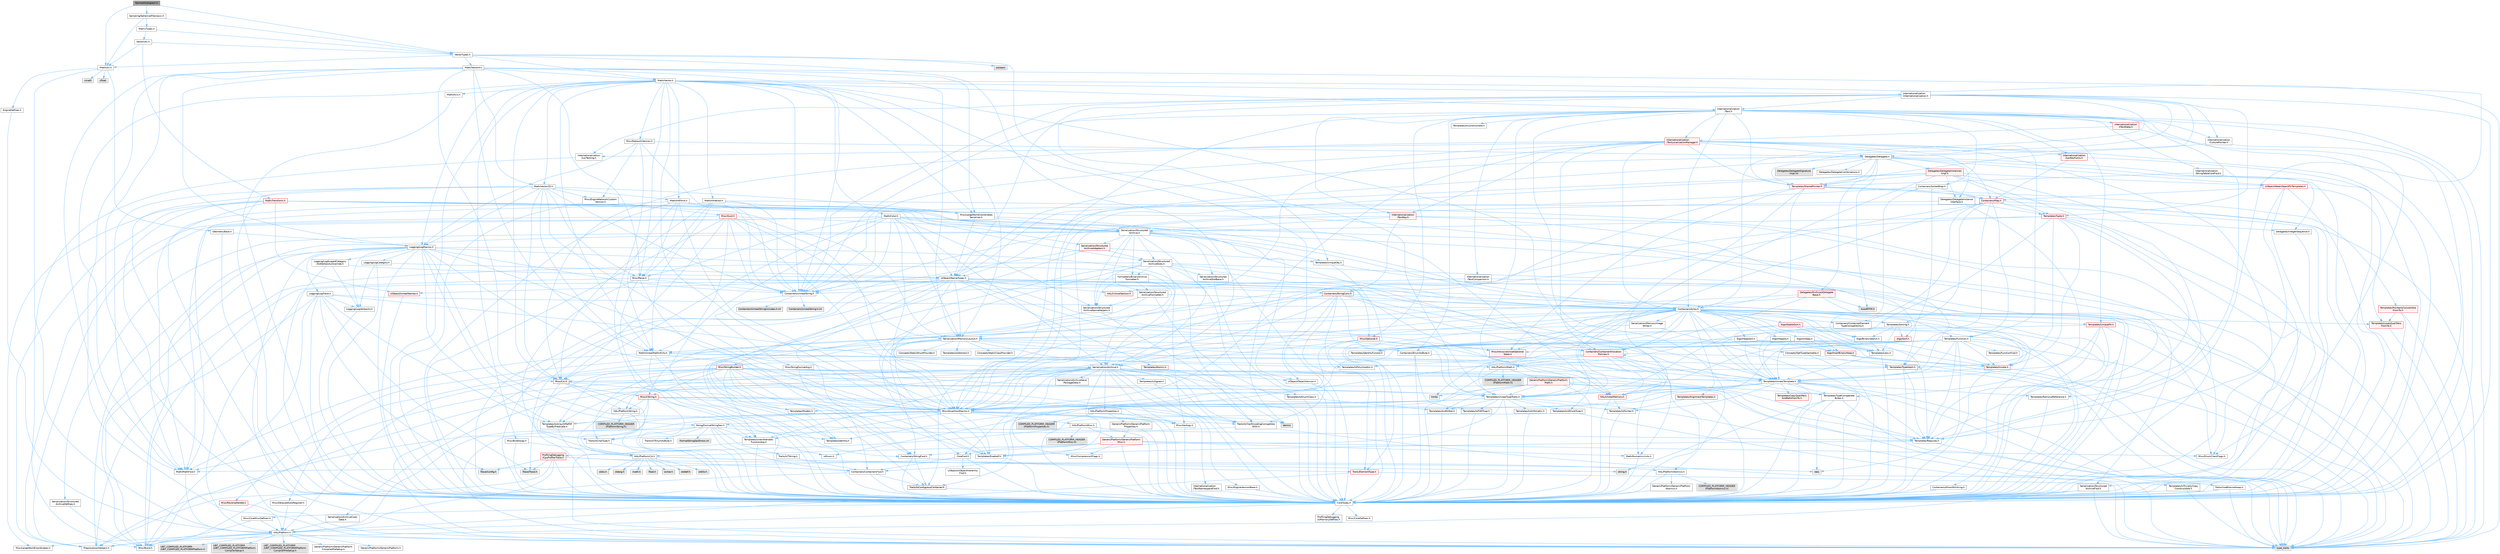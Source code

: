 digraph "NormalHistogram.h"
{
 // INTERACTIVE_SVG=YES
 // LATEX_PDF_SIZE
  bgcolor="transparent";
  edge [fontname=Helvetica,fontsize=10,labelfontname=Helvetica,labelfontsize=10];
  node [fontname=Helvetica,fontsize=10,shape=box,height=0.2,width=0.4];
  Node1 [id="Node000001",label="NormalHistogram.h",height=0.2,width=0.4,color="gray40", fillcolor="grey60", style="filled", fontcolor="black",tooltip=" "];
  Node1 -> Node2 [id="edge1_Node000001_Node000002",color="steelblue1",style="solid",tooltip=" "];
  Node2 [id="Node000002",label="MathUtil.h",height=0.2,width=0.4,color="grey40", fillcolor="white", style="filled",URL="$d4/d5b/MathUtil_8h.html",tooltip=" "];
  Node2 -> Node3 [id="edge2_Node000002_Node000003",color="steelblue1",style="solid",tooltip=" "];
  Node3 [id="Node000003",label="GeometryBase.h",height=0.2,width=0.4,color="grey40", fillcolor="white", style="filled",URL="$d5/d5e/GeometryBase_8h.html",tooltip=" "];
  Node3 -> Node4 [id="edge3_Node000003_Node000004",color="steelblue1",style="solid",tooltip=" "];
  Node4 [id="Node000004",label="CoreTypes.h",height=0.2,width=0.4,color="grey40", fillcolor="white", style="filled",URL="$dc/dec/CoreTypes_8h.html",tooltip=" "];
  Node4 -> Node5 [id="edge4_Node000004_Node000005",color="steelblue1",style="solid",tooltip=" "];
  Node5 [id="Node000005",label="HAL/Platform.h",height=0.2,width=0.4,color="grey40", fillcolor="white", style="filled",URL="$d9/dd0/Platform_8h.html",tooltip=" "];
  Node5 -> Node6 [id="edge5_Node000005_Node000006",color="steelblue1",style="solid",tooltip=" "];
  Node6 [id="Node000006",label="Misc/Build.h",height=0.2,width=0.4,color="grey40", fillcolor="white", style="filled",URL="$d3/dbb/Build_8h.html",tooltip=" "];
  Node5 -> Node7 [id="edge6_Node000005_Node000007",color="steelblue1",style="solid",tooltip=" "];
  Node7 [id="Node000007",label="Misc/LargeWorldCoordinates.h",height=0.2,width=0.4,color="grey40", fillcolor="white", style="filled",URL="$d2/dcb/LargeWorldCoordinates_8h.html",tooltip=" "];
  Node5 -> Node8 [id="edge7_Node000005_Node000008",color="steelblue1",style="solid",tooltip=" "];
  Node8 [id="Node000008",label="type_traits",height=0.2,width=0.4,color="grey60", fillcolor="#E0E0E0", style="filled",tooltip=" "];
  Node5 -> Node9 [id="edge8_Node000005_Node000009",color="steelblue1",style="solid",tooltip=" "];
  Node9 [id="Node000009",label="PreprocessorHelpers.h",height=0.2,width=0.4,color="grey40", fillcolor="white", style="filled",URL="$db/ddb/PreprocessorHelpers_8h.html",tooltip=" "];
  Node5 -> Node10 [id="edge9_Node000005_Node000010",color="steelblue1",style="solid",tooltip=" "];
  Node10 [id="Node000010",label="UBT_COMPILED_PLATFORM\l/UBT_COMPILED_PLATFORMPlatform\lCompilerPreSetup.h",height=0.2,width=0.4,color="grey60", fillcolor="#E0E0E0", style="filled",tooltip=" "];
  Node5 -> Node11 [id="edge10_Node000005_Node000011",color="steelblue1",style="solid",tooltip=" "];
  Node11 [id="Node000011",label="GenericPlatform/GenericPlatform\lCompilerPreSetup.h",height=0.2,width=0.4,color="grey40", fillcolor="white", style="filled",URL="$d9/dc8/GenericPlatformCompilerPreSetup_8h.html",tooltip=" "];
  Node5 -> Node12 [id="edge11_Node000005_Node000012",color="steelblue1",style="solid",tooltip=" "];
  Node12 [id="Node000012",label="GenericPlatform/GenericPlatform.h",height=0.2,width=0.4,color="grey40", fillcolor="white", style="filled",URL="$d6/d84/GenericPlatform_8h.html",tooltip=" "];
  Node5 -> Node13 [id="edge12_Node000005_Node000013",color="steelblue1",style="solid",tooltip=" "];
  Node13 [id="Node000013",label="UBT_COMPILED_PLATFORM\l/UBT_COMPILED_PLATFORMPlatform.h",height=0.2,width=0.4,color="grey60", fillcolor="#E0E0E0", style="filled",tooltip=" "];
  Node5 -> Node14 [id="edge13_Node000005_Node000014",color="steelblue1",style="solid",tooltip=" "];
  Node14 [id="Node000014",label="UBT_COMPILED_PLATFORM\l/UBT_COMPILED_PLATFORMPlatform\lCompilerSetup.h",height=0.2,width=0.4,color="grey60", fillcolor="#E0E0E0", style="filled",tooltip=" "];
  Node4 -> Node15 [id="edge14_Node000004_Node000015",color="steelblue1",style="solid",tooltip=" "];
  Node15 [id="Node000015",label="ProfilingDebugging\l/UMemoryDefines.h",height=0.2,width=0.4,color="grey40", fillcolor="white", style="filled",URL="$d2/da2/UMemoryDefines_8h.html",tooltip=" "];
  Node4 -> Node16 [id="edge15_Node000004_Node000016",color="steelblue1",style="solid",tooltip=" "];
  Node16 [id="Node000016",label="Misc/CoreMiscDefines.h",height=0.2,width=0.4,color="grey40", fillcolor="white", style="filled",URL="$da/d38/CoreMiscDefines_8h.html",tooltip=" "];
  Node16 -> Node5 [id="edge16_Node000016_Node000005",color="steelblue1",style="solid",tooltip=" "];
  Node16 -> Node9 [id="edge17_Node000016_Node000009",color="steelblue1",style="solid",tooltip=" "];
  Node4 -> Node17 [id="edge18_Node000004_Node000017",color="steelblue1",style="solid",tooltip=" "];
  Node17 [id="Node000017",label="Misc/CoreDefines.h",height=0.2,width=0.4,color="grey40", fillcolor="white", style="filled",URL="$d3/dd2/CoreDefines_8h.html",tooltip=" "];
  Node3 -> Node18 [id="edge19_Node000003_Node000018",color="steelblue1",style="solid",tooltip=" "];
  Node18 [id="Node000018",label="Logging/LogMacros.h",height=0.2,width=0.4,color="grey40", fillcolor="white", style="filled",URL="$d0/d16/LogMacros_8h.html",tooltip=" "];
  Node18 -> Node19 [id="edge20_Node000018_Node000019",color="steelblue1",style="solid",tooltip=" "];
  Node19 [id="Node000019",label="Containers/UnrealString.h",height=0.2,width=0.4,color="grey40", fillcolor="white", style="filled",URL="$d5/dba/UnrealString_8h.html",tooltip=" "];
  Node19 -> Node20 [id="edge21_Node000019_Node000020",color="steelblue1",style="solid",tooltip=" "];
  Node20 [id="Node000020",label="Containers/UnrealStringIncludes.h.inl",height=0.2,width=0.4,color="grey60", fillcolor="#E0E0E0", style="filled",tooltip=" "];
  Node19 -> Node21 [id="edge22_Node000019_Node000021",color="steelblue1",style="solid",tooltip=" "];
  Node21 [id="Node000021",label="Containers/UnrealString.h.inl",height=0.2,width=0.4,color="grey60", fillcolor="#E0E0E0", style="filled",tooltip=" "];
  Node19 -> Node22 [id="edge23_Node000019_Node000022",color="steelblue1",style="solid",tooltip=" "];
  Node22 [id="Node000022",label="Misc/StringFormatArg.h",height=0.2,width=0.4,color="grey40", fillcolor="white", style="filled",URL="$d2/d16/StringFormatArg_8h.html",tooltip=" "];
  Node22 -> Node23 [id="edge24_Node000022_Node000023",color="steelblue1",style="solid",tooltip=" "];
  Node23 [id="Node000023",label="Containers/ContainersFwd.h",height=0.2,width=0.4,color="grey40", fillcolor="white", style="filled",URL="$d4/d0a/ContainersFwd_8h.html",tooltip=" "];
  Node23 -> Node5 [id="edge25_Node000023_Node000005",color="steelblue1",style="solid",tooltip=" "];
  Node23 -> Node4 [id="edge26_Node000023_Node000004",color="steelblue1",style="solid",tooltip=" "];
  Node23 -> Node24 [id="edge27_Node000023_Node000024",color="steelblue1",style="solid",tooltip=" "];
  Node24 [id="Node000024",label="Traits/IsContiguousContainer.h",height=0.2,width=0.4,color="red", fillcolor="#FFF0F0", style="filled",URL="$d5/d3c/IsContiguousContainer_8h.html",tooltip=" "];
  Node24 -> Node4 [id="edge28_Node000024_Node000004",color="steelblue1",style="solid",tooltip=" "];
  Node18 -> Node4 [id="edge29_Node000018_Node000004",color="steelblue1",style="solid",tooltip=" "];
  Node18 -> Node9 [id="edge30_Node000018_Node000009",color="steelblue1",style="solid",tooltip=" "];
  Node18 -> Node27 [id="edge31_Node000018_Node000027",color="steelblue1",style="solid",tooltip=" "];
  Node27 [id="Node000027",label="Logging/LogCategory.h",height=0.2,width=0.4,color="grey40", fillcolor="white", style="filled",URL="$d9/d36/LogCategory_8h.html",tooltip=" "];
  Node27 -> Node4 [id="edge32_Node000027_Node000004",color="steelblue1",style="solid",tooltip=" "];
  Node27 -> Node28 [id="edge33_Node000027_Node000028",color="steelblue1",style="solid",tooltip=" "];
  Node28 [id="Node000028",label="Logging/LogVerbosity.h",height=0.2,width=0.4,color="grey40", fillcolor="white", style="filled",URL="$d2/d8f/LogVerbosity_8h.html",tooltip=" "];
  Node28 -> Node4 [id="edge34_Node000028_Node000004",color="steelblue1",style="solid",tooltip=" "];
  Node27 -> Node29 [id="edge35_Node000027_Node000029",color="steelblue1",style="solid",tooltip=" "];
  Node29 [id="Node000029",label="UObject/NameTypes.h",height=0.2,width=0.4,color="grey40", fillcolor="white", style="filled",URL="$d6/d35/NameTypes_8h.html",tooltip=" "];
  Node29 -> Node4 [id="edge36_Node000029_Node000004",color="steelblue1",style="solid",tooltip=" "];
  Node29 -> Node30 [id="edge37_Node000029_Node000030",color="steelblue1",style="solid",tooltip=" "];
  Node30 [id="Node000030",label="Misc/AssertionMacros.h",height=0.2,width=0.4,color="grey40", fillcolor="white", style="filled",URL="$d0/dfa/AssertionMacros_8h.html",tooltip=" "];
  Node30 -> Node4 [id="edge38_Node000030_Node000004",color="steelblue1",style="solid",tooltip=" "];
  Node30 -> Node5 [id="edge39_Node000030_Node000005",color="steelblue1",style="solid",tooltip=" "];
  Node30 -> Node31 [id="edge40_Node000030_Node000031",color="steelblue1",style="solid",tooltip=" "];
  Node31 [id="Node000031",label="HAL/PlatformMisc.h",height=0.2,width=0.4,color="grey40", fillcolor="white", style="filled",URL="$d0/df5/PlatformMisc_8h.html",tooltip=" "];
  Node31 -> Node4 [id="edge41_Node000031_Node000004",color="steelblue1",style="solid",tooltip=" "];
  Node31 -> Node32 [id="edge42_Node000031_Node000032",color="steelblue1",style="solid",tooltip=" "];
  Node32 [id="Node000032",label="GenericPlatform/GenericPlatform\lMisc.h",height=0.2,width=0.4,color="red", fillcolor="#FFF0F0", style="filled",URL="$db/d9a/GenericPlatformMisc_8h.html",tooltip=" "];
  Node32 -> Node33 [id="edge43_Node000032_Node000033",color="steelblue1",style="solid",tooltip=" "];
  Node33 [id="Node000033",label="Containers/StringFwd.h",height=0.2,width=0.4,color="grey40", fillcolor="white", style="filled",URL="$df/d37/StringFwd_8h.html",tooltip=" "];
  Node33 -> Node4 [id="edge44_Node000033_Node000004",color="steelblue1",style="solid",tooltip=" "];
  Node33 -> Node34 [id="edge45_Node000033_Node000034",color="steelblue1",style="solid",tooltip=" "];
  Node34 [id="Node000034",label="Traits/ElementType.h",height=0.2,width=0.4,color="red", fillcolor="#FFF0F0", style="filled",URL="$d5/d4f/ElementType_8h.html",tooltip=" "];
  Node34 -> Node5 [id="edge46_Node000034_Node000005",color="steelblue1",style="solid",tooltip=" "];
  Node34 -> Node8 [id="edge47_Node000034_Node000008",color="steelblue1",style="solid",tooltip=" "];
  Node33 -> Node24 [id="edge48_Node000033_Node000024",color="steelblue1",style="solid",tooltip=" "];
  Node32 -> Node35 [id="edge49_Node000032_Node000035",color="steelblue1",style="solid",tooltip=" "];
  Node35 [id="Node000035",label="CoreFwd.h",height=0.2,width=0.4,color="grey40", fillcolor="white", style="filled",URL="$d1/d1e/CoreFwd_8h.html",tooltip=" "];
  Node35 -> Node4 [id="edge50_Node000035_Node000004",color="steelblue1",style="solid",tooltip=" "];
  Node35 -> Node23 [id="edge51_Node000035_Node000023",color="steelblue1",style="solid",tooltip=" "];
  Node35 -> Node36 [id="edge52_Node000035_Node000036",color="steelblue1",style="solid",tooltip=" "];
  Node36 [id="Node000036",label="Math/MathFwd.h",height=0.2,width=0.4,color="grey40", fillcolor="white", style="filled",URL="$d2/d10/MathFwd_8h.html",tooltip=" "];
  Node36 -> Node5 [id="edge53_Node000036_Node000005",color="steelblue1",style="solid",tooltip=" "];
  Node35 -> Node37 [id="edge54_Node000035_Node000037",color="steelblue1",style="solid",tooltip=" "];
  Node37 [id="Node000037",label="UObject/UObjectHierarchy\lFwd.h",height=0.2,width=0.4,color="grey40", fillcolor="white", style="filled",URL="$d3/d13/UObjectHierarchyFwd_8h.html",tooltip=" "];
  Node32 -> Node4 [id="edge55_Node000032_Node000004",color="steelblue1",style="solid",tooltip=" "];
  Node32 -> Node39 [id="edge56_Node000032_Node000039",color="steelblue1",style="solid",tooltip=" "];
  Node39 [id="Node000039",label="HAL/PlatformCrt.h",height=0.2,width=0.4,color="grey40", fillcolor="white", style="filled",URL="$d8/d75/PlatformCrt_8h.html",tooltip=" "];
  Node39 -> Node40 [id="edge57_Node000039_Node000040",color="steelblue1",style="solid",tooltip=" "];
  Node40 [id="Node000040",label="new",height=0.2,width=0.4,color="grey60", fillcolor="#E0E0E0", style="filled",tooltip=" "];
  Node39 -> Node41 [id="edge58_Node000039_Node000041",color="steelblue1",style="solid",tooltip=" "];
  Node41 [id="Node000041",label="wchar.h",height=0.2,width=0.4,color="grey60", fillcolor="#E0E0E0", style="filled",tooltip=" "];
  Node39 -> Node42 [id="edge59_Node000039_Node000042",color="steelblue1",style="solid",tooltip=" "];
  Node42 [id="Node000042",label="stddef.h",height=0.2,width=0.4,color="grey60", fillcolor="#E0E0E0", style="filled",tooltip=" "];
  Node39 -> Node43 [id="edge60_Node000039_Node000043",color="steelblue1",style="solid",tooltip=" "];
  Node43 [id="Node000043",label="stdlib.h",height=0.2,width=0.4,color="grey60", fillcolor="#E0E0E0", style="filled",tooltip=" "];
  Node39 -> Node44 [id="edge61_Node000039_Node000044",color="steelblue1",style="solid",tooltip=" "];
  Node44 [id="Node000044",label="stdio.h",height=0.2,width=0.4,color="grey60", fillcolor="#E0E0E0", style="filled",tooltip=" "];
  Node39 -> Node45 [id="edge62_Node000039_Node000045",color="steelblue1",style="solid",tooltip=" "];
  Node45 [id="Node000045",label="stdarg.h",height=0.2,width=0.4,color="grey60", fillcolor="#E0E0E0", style="filled",tooltip=" "];
  Node39 -> Node46 [id="edge63_Node000039_Node000046",color="steelblue1",style="solid",tooltip=" "];
  Node46 [id="Node000046",label="math.h",height=0.2,width=0.4,color="grey60", fillcolor="#E0E0E0", style="filled",tooltip=" "];
  Node39 -> Node47 [id="edge64_Node000039_Node000047",color="steelblue1",style="solid",tooltip=" "];
  Node47 [id="Node000047",label="float.h",height=0.2,width=0.4,color="grey60", fillcolor="#E0E0E0", style="filled",tooltip=" "];
  Node39 -> Node48 [id="edge65_Node000039_Node000048",color="steelblue1",style="solid",tooltip=" "];
  Node48 [id="Node000048",label="string.h",height=0.2,width=0.4,color="grey60", fillcolor="#E0E0E0", style="filled",tooltip=" "];
  Node32 -> Node49 [id="edge66_Node000032_Node000049",color="steelblue1",style="solid",tooltip=" "];
  Node49 [id="Node000049",label="Math/NumericLimits.h",height=0.2,width=0.4,color="grey40", fillcolor="white", style="filled",URL="$df/d1b/NumericLimits_8h.html",tooltip=" "];
  Node49 -> Node4 [id="edge67_Node000049_Node000004",color="steelblue1",style="solid",tooltip=" "];
  Node32 -> Node50 [id="edge68_Node000032_Node000050",color="steelblue1",style="solid",tooltip=" "];
  Node50 [id="Node000050",label="Misc/CompressionFlags.h",height=0.2,width=0.4,color="grey40", fillcolor="white", style="filled",URL="$d9/d76/CompressionFlags_8h.html",tooltip=" "];
  Node32 -> Node51 [id="edge69_Node000032_Node000051",color="steelblue1",style="solid",tooltip=" "];
  Node51 [id="Node000051",label="Misc/EnumClassFlags.h",height=0.2,width=0.4,color="grey40", fillcolor="white", style="filled",URL="$d8/de7/EnumClassFlags_8h.html",tooltip=" "];
  Node31 -> Node54 [id="edge70_Node000031_Node000054",color="steelblue1",style="solid",tooltip=" "];
  Node54 [id="Node000054",label="COMPILED_PLATFORM_HEADER\l(PlatformMisc.h)",height=0.2,width=0.4,color="grey60", fillcolor="#E0E0E0", style="filled",tooltip=" "];
  Node31 -> Node55 [id="edge71_Node000031_Node000055",color="steelblue1",style="solid",tooltip=" "];
  Node55 [id="Node000055",label="ProfilingDebugging\l/CpuProfilerTrace.h",height=0.2,width=0.4,color="red", fillcolor="#FFF0F0", style="filled",URL="$da/dcb/CpuProfilerTrace_8h.html",tooltip=" "];
  Node55 -> Node4 [id="edge72_Node000055_Node000004",color="steelblue1",style="solid",tooltip=" "];
  Node55 -> Node23 [id="edge73_Node000055_Node000023",color="steelblue1",style="solid",tooltip=" "];
  Node55 -> Node56 [id="edge74_Node000055_Node000056",color="steelblue1",style="solid",tooltip=" "];
  Node56 [id="Node000056",label="HAL/PlatformAtomics.h",height=0.2,width=0.4,color="grey40", fillcolor="white", style="filled",URL="$d3/d36/PlatformAtomics_8h.html",tooltip=" "];
  Node56 -> Node4 [id="edge75_Node000056_Node000004",color="steelblue1",style="solid",tooltip=" "];
  Node56 -> Node57 [id="edge76_Node000056_Node000057",color="steelblue1",style="solid",tooltip=" "];
  Node57 [id="Node000057",label="GenericPlatform/GenericPlatform\lAtomics.h",height=0.2,width=0.4,color="grey40", fillcolor="white", style="filled",URL="$da/d72/GenericPlatformAtomics_8h.html",tooltip=" "];
  Node57 -> Node4 [id="edge77_Node000057_Node000004",color="steelblue1",style="solid",tooltip=" "];
  Node56 -> Node58 [id="edge78_Node000056_Node000058",color="steelblue1",style="solid",tooltip=" "];
  Node58 [id="Node000058",label="COMPILED_PLATFORM_HEADER\l(PlatformAtomics.h)",height=0.2,width=0.4,color="grey60", fillcolor="#E0E0E0", style="filled",tooltip=" "];
  Node55 -> Node9 [id="edge79_Node000055_Node000009",color="steelblue1",style="solid",tooltip=" "];
  Node55 -> Node6 [id="edge80_Node000055_Node000006",color="steelblue1",style="solid",tooltip=" "];
  Node55 -> Node59 [id="edge81_Node000055_Node000059",color="steelblue1",style="solid",tooltip=" "];
  Node59 [id="Node000059",label="Trace/Config.h",height=0.2,width=0.4,color="grey60", fillcolor="#E0E0E0", style="filled",tooltip=" "];
  Node55 -> Node62 [id="edge82_Node000055_Node000062",color="steelblue1",style="solid",tooltip=" "];
  Node62 [id="Node000062",label="Trace/Trace.h",height=0.2,width=0.4,color="grey60", fillcolor="#E0E0E0", style="filled",tooltip=" "];
  Node30 -> Node9 [id="edge83_Node000030_Node000009",color="steelblue1",style="solid",tooltip=" "];
  Node30 -> Node63 [id="edge84_Node000030_Node000063",color="steelblue1",style="solid",tooltip=" "];
  Node63 [id="Node000063",label="Templates/EnableIf.h",height=0.2,width=0.4,color="grey40", fillcolor="white", style="filled",URL="$d7/d60/EnableIf_8h.html",tooltip=" "];
  Node63 -> Node4 [id="edge85_Node000063_Node000004",color="steelblue1",style="solid",tooltip=" "];
  Node30 -> Node64 [id="edge86_Node000030_Node000064",color="steelblue1",style="solid",tooltip=" "];
  Node64 [id="Node000064",label="Templates/IsArrayOrRefOf\lTypeByPredicate.h",height=0.2,width=0.4,color="grey40", fillcolor="white", style="filled",URL="$d6/da1/IsArrayOrRefOfTypeByPredicate_8h.html",tooltip=" "];
  Node64 -> Node4 [id="edge87_Node000064_Node000004",color="steelblue1",style="solid",tooltip=" "];
  Node30 -> Node65 [id="edge88_Node000030_Node000065",color="steelblue1",style="solid",tooltip=" "];
  Node65 [id="Node000065",label="Templates/IsValidVariadic\lFunctionArg.h",height=0.2,width=0.4,color="grey40", fillcolor="white", style="filled",URL="$d0/dc8/IsValidVariadicFunctionArg_8h.html",tooltip=" "];
  Node65 -> Node4 [id="edge89_Node000065_Node000004",color="steelblue1",style="solid",tooltip=" "];
  Node65 -> Node66 [id="edge90_Node000065_Node000066",color="steelblue1",style="solid",tooltip=" "];
  Node66 [id="Node000066",label="IsEnum.h",height=0.2,width=0.4,color="grey40", fillcolor="white", style="filled",URL="$d4/de5/IsEnum_8h.html",tooltip=" "];
  Node65 -> Node8 [id="edge91_Node000065_Node000008",color="steelblue1",style="solid",tooltip=" "];
  Node30 -> Node67 [id="edge92_Node000030_Node000067",color="steelblue1",style="solid",tooltip=" "];
  Node67 [id="Node000067",label="Traits/IsCharEncodingCompatible\lWith.h",height=0.2,width=0.4,color="grey40", fillcolor="white", style="filled",URL="$df/dd1/IsCharEncodingCompatibleWith_8h.html",tooltip=" "];
  Node67 -> Node8 [id="edge93_Node000067_Node000008",color="steelblue1",style="solid",tooltip=" "];
  Node67 -> Node68 [id="edge94_Node000067_Node000068",color="steelblue1",style="solid",tooltip=" "];
  Node68 [id="Node000068",label="Traits/IsCharType.h",height=0.2,width=0.4,color="grey40", fillcolor="white", style="filled",URL="$db/d51/IsCharType_8h.html",tooltip=" "];
  Node68 -> Node4 [id="edge95_Node000068_Node000004",color="steelblue1",style="solid",tooltip=" "];
  Node30 -> Node69 [id="edge96_Node000030_Node000069",color="steelblue1",style="solid",tooltip=" "];
  Node69 [id="Node000069",label="Misc/VarArgs.h",height=0.2,width=0.4,color="grey40", fillcolor="white", style="filled",URL="$d5/d6f/VarArgs_8h.html",tooltip=" "];
  Node69 -> Node4 [id="edge97_Node000069_Node000004",color="steelblue1",style="solid",tooltip=" "];
  Node30 -> Node70 [id="edge98_Node000030_Node000070",color="steelblue1",style="solid",tooltip=" "];
  Node70 [id="Node000070",label="String/FormatStringSan.h",height=0.2,width=0.4,color="grey40", fillcolor="white", style="filled",URL="$d3/d8b/FormatStringSan_8h.html",tooltip=" "];
  Node70 -> Node8 [id="edge99_Node000070_Node000008",color="steelblue1",style="solid",tooltip=" "];
  Node70 -> Node4 [id="edge100_Node000070_Node000004",color="steelblue1",style="solid",tooltip=" "];
  Node70 -> Node71 [id="edge101_Node000070_Node000071",color="steelblue1",style="solid",tooltip=" "];
  Node71 [id="Node000071",label="Templates/Requires.h",height=0.2,width=0.4,color="grey40", fillcolor="white", style="filled",URL="$dc/d96/Requires_8h.html",tooltip=" "];
  Node71 -> Node63 [id="edge102_Node000071_Node000063",color="steelblue1",style="solid",tooltip=" "];
  Node71 -> Node8 [id="edge103_Node000071_Node000008",color="steelblue1",style="solid",tooltip=" "];
  Node70 -> Node72 [id="edge104_Node000070_Node000072",color="steelblue1",style="solid",tooltip=" "];
  Node72 [id="Node000072",label="Templates/Identity.h",height=0.2,width=0.4,color="grey40", fillcolor="white", style="filled",URL="$d0/dd5/Identity_8h.html",tooltip=" "];
  Node70 -> Node65 [id="edge105_Node000070_Node000065",color="steelblue1",style="solid",tooltip=" "];
  Node70 -> Node68 [id="edge106_Node000070_Node000068",color="steelblue1",style="solid",tooltip=" "];
  Node70 -> Node73 [id="edge107_Node000070_Node000073",color="steelblue1",style="solid",tooltip=" "];
  Node73 [id="Node000073",label="Traits/IsTEnumAsByte.h",height=0.2,width=0.4,color="grey40", fillcolor="white", style="filled",URL="$d1/de6/IsTEnumAsByte_8h.html",tooltip=" "];
  Node70 -> Node74 [id="edge108_Node000070_Node000074",color="steelblue1",style="solid",tooltip=" "];
  Node74 [id="Node000074",label="Traits/IsTString.h",height=0.2,width=0.4,color="grey40", fillcolor="white", style="filled",URL="$d0/df8/IsTString_8h.html",tooltip=" "];
  Node74 -> Node23 [id="edge109_Node000074_Node000023",color="steelblue1",style="solid",tooltip=" "];
  Node70 -> Node23 [id="edge110_Node000070_Node000023",color="steelblue1",style="solid",tooltip=" "];
  Node70 -> Node75 [id="edge111_Node000070_Node000075",color="steelblue1",style="solid",tooltip=" "];
  Node75 [id="Node000075",label="FormatStringSanErrors.inl",height=0.2,width=0.4,color="grey60", fillcolor="#E0E0E0", style="filled",tooltip=" "];
  Node30 -> Node76 [id="edge112_Node000030_Node000076",color="steelblue1",style="solid",tooltip=" "];
  Node76 [id="Node000076",label="atomic",height=0.2,width=0.4,color="grey60", fillcolor="#E0E0E0", style="filled",tooltip=" "];
  Node29 -> Node77 [id="edge113_Node000029_Node000077",color="steelblue1",style="solid",tooltip=" "];
  Node77 [id="Node000077",label="HAL/UnrealMemory.h",height=0.2,width=0.4,color="red", fillcolor="#FFF0F0", style="filled",URL="$d9/d96/UnrealMemory_8h.html",tooltip=" "];
  Node77 -> Node4 [id="edge114_Node000077_Node000004",color="steelblue1",style="solid",tooltip=" "];
  Node77 -> Node96 [id="edge115_Node000077_Node000096",color="steelblue1",style="solid",tooltip=" "];
  Node96 [id="Node000096",label="Templates/IsPointer.h",height=0.2,width=0.4,color="grey40", fillcolor="white", style="filled",URL="$d7/d05/IsPointer_8h.html",tooltip=" "];
  Node96 -> Node4 [id="edge116_Node000096_Node000004",color="steelblue1",style="solid",tooltip=" "];
  Node29 -> Node97 [id="edge117_Node000029_Node000097",color="steelblue1",style="solid",tooltip=" "];
  Node97 [id="Node000097",label="Templates/UnrealTypeTraits.h",height=0.2,width=0.4,color="grey40", fillcolor="white", style="filled",URL="$d2/d2d/UnrealTypeTraits_8h.html",tooltip=" "];
  Node97 -> Node4 [id="edge118_Node000097_Node000004",color="steelblue1",style="solid",tooltip=" "];
  Node97 -> Node96 [id="edge119_Node000097_Node000096",color="steelblue1",style="solid",tooltip=" "];
  Node97 -> Node30 [id="edge120_Node000097_Node000030",color="steelblue1",style="solid",tooltip=" "];
  Node97 -> Node89 [id="edge121_Node000097_Node000089",color="steelblue1",style="solid",tooltip=" "];
  Node89 [id="Node000089",label="Templates/AndOrNot.h",height=0.2,width=0.4,color="grey40", fillcolor="white", style="filled",URL="$db/d0a/AndOrNot_8h.html",tooltip=" "];
  Node89 -> Node4 [id="edge122_Node000089_Node000004",color="steelblue1",style="solid",tooltip=" "];
  Node97 -> Node63 [id="edge123_Node000097_Node000063",color="steelblue1",style="solid",tooltip=" "];
  Node97 -> Node98 [id="edge124_Node000097_Node000098",color="steelblue1",style="solid",tooltip=" "];
  Node98 [id="Node000098",label="Templates/IsArithmetic.h",height=0.2,width=0.4,color="grey40", fillcolor="white", style="filled",URL="$d2/d5d/IsArithmetic_8h.html",tooltip=" "];
  Node98 -> Node4 [id="edge125_Node000098_Node000004",color="steelblue1",style="solid",tooltip=" "];
  Node97 -> Node66 [id="edge126_Node000097_Node000066",color="steelblue1",style="solid",tooltip=" "];
  Node97 -> Node99 [id="edge127_Node000097_Node000099",color="steelblue1",style="solid",tooltip=" "];
  Node99 [id="Node000099",label="Templates/Models.h",height=0.2,width=0.4,color="grey40", fillcolor="white", style="filled",URL="$d3/d0c/Models_8h.html",tooltip=" "];
  Node99 -> Node72 [id="edge128_Node000099_Node000072",color="steelblue1",style="solid",tooltip=" "];
  Node97 -> Node100 [id="edge129_Node000097_Node000100",color="steelblue1",style="solid",tooltip=" "];
  Node100 [id="Node000100",label="Templates/IsPODType.h",height=0.2,width=0.4,color="grey40", fillcolor="white", style="filled",URL="$d7/db1/IsPODType_8h.html",tooltip=" "];
  Node100 -> Node4 [id="edge130_Node000100_Node000004",color="steelblue1",style="solid",tooltip=" "];
  Node97 -> Node101 [id="edge131_Node000097_Node000101",color="steelblue1",style="solid",tooltip=" "];
  Node101 [id="Node000101",label="Templates/IsUECoreType.h",height=0.2,width=0.4,color="grey40", fillcolor="white", style="filled",URL="$d1/db8/IsUECoreType_8h.html",tooltip=" "];
  Node101 -> Node4 [id="edge132_Node000101_Node000004",color="steelblue1",style="solid",tooltip=" "];
  Node101 -> Node8 [id="edge133_Node000101_Node000008",color="steelblue1",style="solid",tooltip=" "];
  Node97 -> Node90 [id="edge134_Node000097_Node000090",color="steelblue1",style="solid",tooltip=" "];
  Node90 [id="Node000090",label="Templates/IsTriviallyCopy\lConstructible.h",height=0.2,width=0.4,color="grey40", fillcolor="white", style="filled",URL="$d3/d78/IsTriviallyCopyConstructible_8h.html",tooltip=" "];
  Node90 -> Node4 [id="edge135_Node000090_Node000004",color="steelblue1",style="solid",tooltip=" "];
  Node90 -> Node8 [id="edge136_Node000090_Node000008",color="steelblue1",style="solid",tooltip=" "];
  Node29 -> Node102 [id="edge137_Node000029_Node000102",color="steelblue1",style="solid",tooltip=" "];
  Node102 [id="Node000102",label="Templates/UnrealTemplate.h",height=0.2,width=0.4,color="grey40", fillcolor="white", style="filled",URL="$d4/d24/UnrealTemplate_8h.html",tooltip=" "];
  Node102 -> Node4 [id="edge138_Node000102_Node000004",color="steelblue1",style="solid",tooltip=" "];
  Node102 -> Node96 [id="edge139_Node000102_Node000096",color="steelblue1",style="solid",tooltip=" "];
  Node102 -> Node77 [id="edge140_Node000102_Node000077",color="steelblue1",style="solid",tooltip=" "];
  Node102 -> Node103 [id="edge141_Node000102_Node000103",color="steelblue1",style="solid",tooltip=" "];
  Node103 [id="Node000103",label="Templates/CopyQualifiers\lAndRefsFromTo.h",height=0.2,width=0.4,color="red", fillcolor="#FFF0F0", style="filled",URL="$d3/db3/CopyQualifiersAndRefsFromTo_8h.html",tooltip=" "];
  Node102 -> Node97 [id="edge142_Node000102_Node000097",color="steelblue1",style="solid",tooltip=" "];
  Node102 -> Node105 [id="edge143_Node000102_Node000105",color="steelblue1",style="solid",tooltip=" "];
  Node105 [id="Node000105",label="Templates/RemoveReference.h",height=0.2,width=0.4,color="grey40", fillcolor="white", style="filled",URL="$da/dbe/RemoveReference_8h.html",tooltip=" "];
  Node105 -> Node4 [id="edge144_Node000105_Node000004",color="steelblue1",style="solid",tooltip=" "];
  Node102 -> Node71 [id="edge145_Node000102_Node000071",color="steelblue1",style="solid",tooltip=" "];
  Node102 -> Node106 [id="edge146_Node000102_Node000106",color="steelblue1",style="solid",tooltip=" "];
  Node106 [id="Node000106",label="Templates/TypeCompatible\lBytes.h",height=0.2,width=0.4,color="grey40", fillcolor="white", style="filled",URL="$df/d0a/TypeCompatibleBytes_8h.html",tooltip=" "];
  Node106 -> Node4 [id="edge147_Node000106_Node000004",color="steelblue1",style="solid",tooltip=" "];
  Node106 -> Node48 [id="edge148_Node000106_Node000048",color="steelblue1",style="solid",tooltip=" "];
  Node106 -> Node40 [id="edge149_Node000106_Node000040",color="steelblue1",style="solid",tooltip=" "];
  Node106 -> Node8 [id="edge150_Node000106_Node000008",color="steelblue1",style="solid",tooltip=" "];
  Node102 -> Node72 [id="edge151_Node000102_Node000072",color="steelblue1",style="solid",tooltip=" "];
  Node102 -> Node24 [id="edge152_Node000102_Node000024",color="steelblue1",style="solid",tooltip=" "];
  Node102 -> Node107 [id="edge153_Node000102_Node000107",color="steelblue1",style="solid",tooltip=" "];
  Node107 [id="Node000107",label="Traits/UseBitwiseSwap.h",height=0.2,width=0.4,color="grey40", fillcolor="white", style="filled",URL="$db/df3/UseBitwiseSwap_8h.html",tooltip=" "];
  Node107 -> Node4 [id="edge154_Node000107_Node000004",color="steelblue1",style="solid",tooltip=" "];
  Node107 -> Node8 [id="edge155_Node000107_Node000008",color="steelblue1",style="solid",tooltip=" "];
  Node102 -> Node8 [id="edge156_Node000102_Node000008",color="steelblue1",style="solid",tooltip=" "];
  Node29 -> Node19 [id="edge157_Node000029_Node000019",color="steelblue1",style="solid",tooltip=" "];
  Node29 -> Node108 [id="edge158_Node000029_Node000108",color="steelblue1",style="solid",tooltip=" "];
  Node108 [id="Node000108",label="HAL/CriticalSection.h",height=0.2,width=0.4,color="red", fillcolor="#FFF0F0", style="filled",URL="$d6/d90/CriticalSection_8h.html",tooltip=" "];
  Node29 -> Node111 [id="edge159_Node000029_Node000111",color="steelblue1",style="solid",tooltip=" "];
  Node111 [id="Node000111",label="Containers/StringConv.h",height=0.2,width=0.4,color="red", fillcolor="#FFF0F0", style="filled",URL="$d3/ddf/StringConv_8h.html",tooltip=" "];
  Node111 -> Node4 [id="edge160_Node000111_Node000004",color="steelblue1",style="solid",tooltip=" "];
  Node111 -> Node30 [id="edge161_Node000111_Node000030",color="steelblue1",style="solid",tooltip=" "];
  Node111 -> Node112 [id="edge162_Node000111_Node000112",color="steelblue1",style="solid",tooltip=" "];
  Node112 [id="Node000112",label="Containers/ContainerAllocation\lPolicies.h",height=0.2,width=0.4,color="red", fillcolor="#FFF0F0", style="filled",URL="$d7/dff/ContainerAllocationPolicies_8h.html",tooltip=" "];
  Node112 -> Node4 [id="edge163_Node000112_Node000004",color="steelblue1",style="solid",tooltip=" "];
  Node112 -> Node112 [id="edge164_Node000112_Node000112",color="steelblue1",style="solid",tooltip=" "];
  Node112 -> Node114 [id="edge165_Node000112_Node000114",color="steelblue1",style="solid",tooltip=" "];
  Node114 [id="Node000114",label="HAL/PlatformMath.h",height=0.2,width=0.4,color="grey40", fillcolor="white", style="filled",URL="$dc/d53/PlatformMath_8h.html",tooltip=" "];
  Node114 -> Node4 [id="edge166_Node000114_Node000004",color="steelblue1",style="solid",tooltip=" "];
  Node114 -> Node115 [id="edge167_Node000114_Node000115",color="steelblue1",style="solid",tooltip=" "];
  Node115 [id="Node000115",label="GenericPlatform/GenericPlatform\lMath.h",height=0.2,width=0.4,color="red", fillcolor="#FFF0F0", style="filled",URL="$d5/d79/GenericPlatformMath_8h.html",tooltip=" "];
  Node115 -> Node4 [id="edge168_Node000115_Node000004",color="steelblue1",style="solid",tooltip=" "];
  Node115 -> Node23 [id="edge169_Node000115_Node000023",color="steelblue1",style="solid",tooltip=" "];
  Node115 -> Node39 [id="edge170_Node000115_Node000039",color="steelblue1",style="solid",tooltip=" "];
  Node115 -> Node89 [id="edge171_Node000115_Node000089",color="steelblue1",style="solid",tooltip=" "];
  Node115 -> Node97 [id="edge172_Node000115_Node000097",color="steelblue1",style="solid",tooltip=" "];
  Node115 -> Node71 [id="edge173_Node000115_Node000071",color="steelblue1",style="solid",tooltip=" "];
  Node115 -> Node106 [id="edge174_Node000115_Node000106",color="steelblue1",style="solid",tooltip=" "];
  Node115 -> Node120 [id="edge175_Node000115_Node000120",color="steelblue1",style="solid",tooltip=" "];
  Node120 [id="Node000120",label="limits",height=0.2,width=0.4,color="grey60", fillcolor="#E0E0E0", style="filled",tooltip=" "];
  Node115 -> Node8 [id="edge176_Node000115_Node000008",color="steelblue1",style="solid",tooltip=" "];
  Node114 -> Node121 [id="edge177_Node000114_Node000121",color="steelblue1",style="solid",tooltip=" "];
  Node121 [id="Node000121",label="COMPILED_PLATFORM_HEADER\l(PlatformMath.h)",height=0.2,width=0.4,color="grey60", fillcolor="#E0E0E0", style="filled",tooltip=" "];
  Node112 -> Node77 [id="edge178_Node000112_Node000077",color="steelblue1",style="solid",tooltip=" "];
  Node112 -> Node49 [id="edge179_Node000112_Node000049",color="steelblue1",style="solid",tooltip=" "];
  Node112 -> Node30 [id="edge180_Node000112_Node000030",color="steelblue1",style="solid",tooltip=" "];
  Node112 -> Node122 [id="edge181_Node000112_Node000122",color="steelblue1",style="solid",tooltip=" "];
  Node122 [id="Node000122",label="Templates/IsPolymorphic.h",height=0.2,width=0.4,color="grey40", fillcolor="white", style="filled",URL="$dc/d20/IsPolymorphic_8h.html",tooltip=" "];
  Node112 -> Node106 [id="edge182_Node000112_Node000106",color="steelblue1",style="solid",tooltip=" "];
  Node112 -> Node8 [id="edge183_Node000112_Node000008",color="steelblue1",style="solid",tooltip=" "];
  Node111 -> Node124 [id="edge184_Node000111_Node000124",color="steelblue1",style="solid",tooltip=" "];
  Node124 [id="Node000124",label="Containers/Array.h",height=0.2,width=0.4,color="grey40", fillcolor="white", style="filled",URL="$df/dd0/Array_8h.html",tooltip=" "];
  Node124 -> Node4 [id="edge185_Node000124_Node000004",color="steelblue1",style="solid",tooltip=" "];
  Node124 -> Node30 [id="edge186_Node000124_Node000030",color="steelblue1",style="solid",tooltip=" "];
  Node124 -> Node125 [id="edge187_Node000124_Node000125",color="steelblue1",style="solid",tooltip=" "];
  Node125 [id="Node000125",label="Misc/IntrusiveUnsetOptional\lState.h",height=0.2,width=0.4,color="red", fillcolor="#FFF0F0", style="filled",URL="$d2/d0a/IntrusiveUnsetOptionalState_8h.html",tooltip=" "];
  Node124 -> Node127 [id="edge188_Node000124_Node000127",color="steelblue1",style="solid",tooltip=" "];
  Node127 [id="Node000127",label="Misc/ReverseIterate.h",height=0.2,width=0.4,color="red", fillcolor="#FFF0F0", style="filled",URL="$db/de3/ReverseIterate_8h.html",tooltip=" "];
  Node127 -> Node5 [id="edge189_Node000127_Node000005",color="steelblue1",style="solid",tooltip=" "];
  Node124 -> Node77 [id="edge190_Node000124_Node000077",color="steelblue1",style="solid",tooltip=" "];
  Node124 -> Node97 [id="edge191_Node000124_Node000097",color="steelblue1",style="solid",tooltip=" "];
  Node124 -> Node102 [id="edge192_Node000124_Node000102",color="steelblue1",style="solid",tooltip=" "];
  Node124 -> Node129 [id="edge193_Node000124_Node000129",color="steelblue1",style="solid",tooltip=" "];
  Node129 [id="Node000129",label="Containers/AllowShrinking.h",height=0.2,width=0.4,color="grey40", fillcolor="white", style="filled",URL="$d7/d1a/AllowShrinking_8h.html",tooltip=" "];
  Node129 -> Node4 [id="edge194_Node000129_Node000004",color="steelblue1",style="solid",tooltip=" "];
  Node124 -> Node112 [id="edge195_Node000124_Node000112",color="steelblue1",style="solid",tooltip=" "];
  Node124 -> Node130 [id="edge196_Node000124_Node000130",color="steelblue1",style="solid",tooltip=" "];
  Node130 [id="Node000130",label="Containers/ContainerElement\lTypeCompatibility.h",height=0.2,width=0.4,color="grey40", fillcolor="white", style="filled",URL="$df/ddf/ContainerElementTypeCompatibility_8h.html",tooltip=" "];
  Node130 -> Node4 [id="edge197_Node000130_Node000004",color="steelblue1",style="solid",tooltip=" "];
  Node130 -> Node97 [id="edge198_Node000130_Node000097",color="steelblue1",style="solid",tooltip=" "];
  Node124 -> Node131 [id="edge199_Node000124_Node000131",color="steelblue1",style="solid",tooltip=" "];
  Node131 [id="Node000131",label="Serialization/Archive.h",height=0.2,width=0.4,color="grey40", fillcolor="white", style="filled",URL="$d7/d3b/Archive_8h.html",tooltip=" "];
  Node131 -> Node35 [id="edge200_Node000131_Node000035",color="steelblue1",style="solid",tooltip=" "];
  Node131 -> Node4 [id="edge201_Node000131_Node000004",color="steelblue1",style="solid",tooltip=" "];
  Node131 -> Node132 [id="edge202_Node000131_Node000132",color="steelblue1",style="solid",tooltip=" "];
  Node132 [id="Node000132",label="HAL/PlatformProperties.h",height=0.2,width=0.4,color="grey40", fillcolor="white", style="filled",URL="$d9/db0/PlatformProperties_8h.html",tooltip=" "];
  Node132 -> Node4 [id="edge203_Node000132_Node000004",color="steelblue1",style="solid",tooltip=" "];
  Node132 -> Node133 [id="edge204_Node000132_Node000133",color="steelblue1",style="solid",tooltip=" "];
  Node133 [id="Node000133",label="GenericPlatform/GenericPlatform\lProperties.h",height=0.2,width=0.4,color="grey40", fillcolor="white", style="filled",URL="$d2/dcd/GenericPlatformProperties_8h.html",tooltip=" "];
  Node133 -> Node4 [id="edge205_Node000133_Node000004",color="steelblue1",style="solid",tooltip=" "];
  Node133 -> Node32 [id="edge206_Node000133_Node000032",color="steelblue1",style="solid",tooltip=" "];
  Node132 -> Node134 [id="edge207_Node000132_Node000134",color="steelblue1",style="solid",tooltip=" "];
  Node134 [id="Node000134",label="COMPILED_PLATFORM_HEADER\l(PlatformProperties.h)",height=0.2,width=0.4,color="grey60", fillcolor="#E0E0E0", style="filled",tooltip=" "];
  Node131 -> Node135 [id="edge208_Node000131_Node000135",color="steelblue1",style="solid",tooltip=" "];
  Node135 [id="Node000135",label="Internationalization\l/TextNamespaceFwd.h",height=0.2,width=0.4,color="grey40", fillcolor="white", style="filled",URL="$d8/d97/TextNamespaceFwd_8h.html",tooltip=" "];
  Node135 -> Node4 [id="edge209_Node000135_Node000004",color="steelblue1",style="solid",tooltip=" "];
  Node131 -> Node36 [id="edge210_Node000131_Node000036",color="steelblue1",style="solid",tooltip=" "];
  Node131 -> Node30 [id="edge211_Node000131_Node000030",color="steelblue1",style="solid",tooltip=" "];
  Node131 -> Node6 [id="edge212_Node000131_Node000006",color="steelblue1",style="solid",tooltip=" "];
  Node131 -> Node50 [id="edge213_Node000131_Node000050",color="steelblue1",style="solid",tooltip=" "];
  Node131 -> Node136 [id="edge214_Node000131_Node000136",color="steelblue1",style="solid",tooltip=" "];
  Node136 [id="Node000136",label="Misc/EngineVersionBase.h",height=0.2,width=0.4,color="grey40", fillcolor="white", style="filled",URL="$d5/d2b/EngineVersionBase_8h.html",tooltip=" "];
  Node136 -> Node4 [id="edge215_Node000136_Node000004",color="steelblue1",style="solid",tooltip=" "];
  Node131 -> Node69 [id="edge216_Node000131_Node000069",color="steelblue1",style="solid",tooltip=" "];
  Node131 -> Node137 [id="edge217_Node000131_Node000137",color="steelblue1",style="solid",tooltip=" "];
  Node137 [id="Node000137",label="Serialization/ArchiveCook\lData.h",height=0.2,width=0.4,color="grey40", fillcolor="white", style="filled",URL="$dc/db6/ArchiveCookData_8h.html",tooltip=" "];
  Node137 -> Node5 [id="edge218_Node000137_Node000005",color="steelblue1",style="solid",tooltip=" "];
  Node131 -> Node138 [id="edge219_Node000131_Node000138",color="steelblue1",style="solid",tooltip=" "];
  Node138 [id="Node000138",label="Serialization/ArchiveSave\lPackageData.h",height=0.2,width=0.4,color="grey40", fillcolor="white", style="filled",URL="$d1/d37/ArchiveSavePackageData_8h.html",tooltip=" "];
  Node131 -> Node63 [id="edge220_Node000131_Node000063",color="steelblue1",style="solid",tooltip=" "];
  Node131 -> Node64 [id="edge221_Node000131_Node000064",color="steelblue1",style="solid",tooltip=" "];
  Node131 -> Node139 [id="edge222_Node000131_Node000139",color="steelblue1",style="solid",tooltip=" "];
  Node139 [id="Node000139",label="Templates/IsEnumClass.h",height=0.2,width=0.4,color="grey40", fillcolor="white", style="filled",URL="$d7/d15/IsEnumClass_8h.html",tooltip=" "];
  Node139 -> Node4 [id="edge223_Node000139_Node000004",color="steelblue1",style="solid",tooltip=" "];
  Node139 -> Node89 [id="edge224_Node000139_Node000089",color="steelblue1",style="solid",tooltip=" "];
  Node131 -> Node119 [id="edge225_Node000131_Node000119",color="steelblue1",style="solid",tooltip=" "];
  Node119 [id="Node000119",label="Templates/IsSigned.h",height=0.2,width=0.4,color="grey40", fillcolor="white", style="filled",URL="$d8/dd8/IsSigned_8h.html",tooltip=" "];
  Node119 -> Node4 [id="edge226_Node000119_Node000004",color="steelblue1",style="solid",tooltip=" "];
  Node131 -> Node65 [id="edge227_Node000131_Node000065",color="steelblue1",style="solid",tooltip=" "];
  Node131 -> Node102 [id="edge228_Node000131_Node000102",color="steelblue1",style="solid",tooltip=" "];
  Node131 -> Node67 [id="edge229_Node000131_Node000067",color="steelblue1",style="solid",tooltip=" "];
  Node131 -> Node140 [id="edge230_Node000131_Node000140",color="steelblue1",style="solid",tooltip=" "];
  Node140 [id="Node000140",label="UObject/ObjectVersion.h",height=0.2,width=0.4,color="grey40", fillcolor="white", style="filled",URL="$da/d63/ObjectVersion_8h.html",tooltip=" "];
  Node140 -> Node4 [id="edge231_Node000140_Node000004",color="steelblue1",style="solid",tooltip=" "];
  Node124 -> Node141 [id="edge232_Node000124_Node000141",color="steelblue1",style="solid",tooltip=" "];
  Node141 [id="Node000141",label="Serialization/MemoryImage\lWriter.h",height=0.2,width=0.4,color="grey40", fillcolor="white", style="filled",URL="$d0/d08/MemoryImageWriter_8h.html",tooltip=" "];
  Node141 -> Node4 [id="edge233_Node000141_Node000004",color="steelblue1",style="solid",tooltip=" "];
  Node141 -> Node142 [id="edge234_Node000141_Node000142",color="steelblue1",style="solid",tooltip=" "];
  Node142 [id="Node000142",label="Serialization/MemoryLayout.h",height=0.2,width=0.4,color="grey40", fillcolor="white", style="filled",URL="$d7/d66/MemoryLayout_8h.html",tooltip=" "];
  Node142 -> Node143 [id="edge235_Node000142_Node000143",color="steelblue1",style="solid",tooltip=" "];
  Node143 [id="Node000143",label="Concepts/StaticClassProvider.h",height=0.2,width=0.4,color="grey40", fillcolor="white", style="filled",URL="$dd/d83/StaticClassProvider_8h.html",tooltip=" "];
  Node142 -> Node144 [id="edge236_Node000142_Node000144",color="steelblue1",style="solid",tooltip=" "];
  Node144 [id="Node000144",label="Concepts/StaticStructProvider.h",height=0.2,width=0.4,color="grey40", fillcolor="white", style="filled",URL="$d5/d77/StaticStructProvider_8h.html",tooltip=" "];
  Node142 -> Node145 [id="edge237_Node000142_Node000145",color="steelblue1",style="solid",tooltip=" "];
  Node145 [id="Node000145",label="Containers/EnumAsByte.h",height=0.2,width=0.4,color="grey40", fillcolor="white", style="filled",URL="$d6/d9a/EnumAsByte_8h.html",tooltip=" "];
  Node145 -> Node4 [id="edge238_Node000145_Node000004",color="steelblue1",style="solid",tooltip=" "];
  Node145 -> Node100 [id="edge239_Node000145_Node000100",color="steelblue1",style="solid",tooltip=" "];
  Node145 -> Node146 [id="edge240_Node000145_Node000146",color="steelblue1",style="solid",tooltip=" "];
  Node146 [id="Node000146",label="Templates/TypeHash.h",height=0.2,width=0.4,color="red", fillcolor="#FFF0F0", style="filled",URL="$d1/d62/TypeHash_8h.html",tooltip=" "];
  Node146 -> Node4 [id="edge241_Node000146_Node000004",color="steelblue1",style="solid",tooltip=" "];
  Node146 -> Node71 [id="edge242_Node000146_Node000071",color="steelblue1",style="solid",tooltip=" "];
  Node146 -> Node147 [id="edge243_Node000146_Node000147",color="steelblue1",style="solid",tooltip=" "];
  Node147 [id="Node000147",label="Misc/Crc.h",height=0.2,width=0.4,color="red", fillcolor="#FFF0F0", style="filled",URL="$d4/dd2/Crc_8h.html",tooltip=" "];
  Node147 -> Node4 [id="edge244_Node000147_Node000004",color="steelblue1",style="solid",tooltip=" "];
  Node147 -> Node79 [id="edge245_Node000147_Node000079",color="steelblue1",style="solid",tooltip=" "];
  Node79 [id="Node000079",label="HAL/PlatformString.h",height=0.2,width=0.4,color="grey40", fillcolor="white", style="filled",URL="$db/db5/PlatformString_8h.html",tooltip=" "];
  Node79 -> Node4 [id="edge246_Node000079_Node000004",color="steelblue1",style="solid",tooltip=" "];
  Node79 -> Node80 [id="edge247_Node000079_Node000080",color="steelblue1",style="solid",tooltip=" "];
  Node80 [id="Node000080",label="COMPILED_PLATFORM_HEADER\l(PlatformString.h)",height=0.2,width=0.4,color="grey60", fillcolor="#E0E0E0", style="filled",tooltip=" "];
  Node147 -> Node30 [id="edge248_Node000147_Node000030",color="steelblue1",style="solid",tooltip=" "];
  Node147 -> Node148 [id="edge249_Node000147_Node000148",color="steelblue1",style="solid",tooltip=" "];
  Node148 [id="Node000148",label="Misc/CString.h",height=0.2,width=0.4,color="red", fillcolor="#FFF0F0", style="filled",URL="$d2/d49/CString_8h.html",tooltip=" "];
  Node148 -> Node4 [id="edge250_Node000148_Node000004",color="steelblue1",style="solid",tooltip=" "];
  Node148 -> Node39 [id="edge251_Node000148_Node000039",color="steelblue1",style="solid",tooltip=" "];
  Node148 -> Node79 [id="edge252_Node000148_Node000079",color="steelblue1",style="solid",tooltip=" "];
  Node148 -> Node30 [id="edge253_Node000148_Node000030",color="steelblue1",style="solid",tooltip=" "];
  Node148 -> Node69 [id="edge254_Node000148_Node000069",color="steelblue1",style="solid",tooltip=" "];
  Node148 -> Node64 [id="edge255_Node000148_Node000064",color="steelblue1",style="solid",tooltip=" "];
  Node148 -> Node65 [id="edge256_Node000148_Node000065",color="steelblue1",style="solid",tooltip=" "];
  Node148 -> Node67 [id="edge257_Node000148_Node000067",color="steelblue1",style="solid",tooltip=" "];
  Node147 -> Node97 [id="edge258_Node000147_Node000097",color="steelblue1",style="solid",tooltip=" "];
  Node147 -> Node68 [id="edge259_Node000147_Node000068",color="steelblue1",style="solid",tooltip=" "];
  Node146 -> Node8 [id="edge260_Node000146_Node000008",color="steelblue1",style="solid",tooltip=" "];
  Node142 -> Node33 [id="edge261_Node000142_Node000033",color="steelblue1",style="solid",tooltip=" "];
  Node142 -> Node77 [id="edge262_Node000142_Node000077",color="steelblue1",style="solid",tooltip=" "];
  Node142 -> Node153 [id="edge263_Node000142_Node000153",color="steelblue1",style="solid",tooltip=" "];
  Node153 [id="Node000153",label="Misc/DelayedAutoRegister.h",height=0.2,width=0.4,color="grey40", fillcolor="white", style="filled",URL="$d1/dda/DelayedAutoRegister_8h.html",tooltip=" "];
  Node153 -> Node5 [id="edge264_Node000153_Node000005",color="steelblue1",style="solid",tooltip=" "];
  Node142 -> Node63 [id="edge265_Node000142_Node000063",color="steelblue1",style="solid",tooltip=" "];
  Node142 -> Node154 [id="edge266_Node000142_Node000154",color="steelblue1",style="solid",tooltip=" "];
  Node154 [id="Node000154",label="Templates/IsAbstract.h",height=0.2,width=0.4,color="grey40", fillcolor="white", style="filled",URL="$d8/db7/IsAbstract_8h.html",tooltip=" "];
  Node142 -> Node122 [id="edge267_Node000142_Node000122",color="steelblue1",style="solid",tooltip=" "];
  Node142 -> Node99 [id="edge268_Node000142_Node000099",color="steelblue1",style="solid",tooltip=" "];
  Node142 -> Node102 [id="edge269_Node000142_Node000102",color="steelblue1",style="solid",tooltip=" "];
  Node124 -> Node155 [id="edge270_Node000124_Node000155",color="steelblue1",style="solid",tooltip=" "];
  Node155 [id="Node000155",label="Algo/Heapify.h",height=0.2,width=0.4,color="grey40", fillcolor="white", style="filled",URL="$d0/d2a/Heapify_8h.html",tooltip=" "];
  Node155 -> Node156 [id="edge271_Node000155_Node000156",color="steelblue1",style="solid",tooltip=" "];
  Node156 [id="Node000156",label="Algo/Impl/BinaryHeap.h",height=0.2,width=0.4,color="red", fillcolor="#FFF0F0", style="filled",URL="$d7/da3/Algo_2Impl_2BinaryHeap_8h.html",tooltip=" "];
  Node156 -> Node157 [id="edge272_Node000156_Node000157",color="steelblue1",style="solid",tooltip=" "];
  Node157 [id="Node000157",label="Templates/Invoke.h",height=0.2,width=0.4,color="red", fillcolor="#FFF0F0", style="filled",URL="$d7/deb/Invoke_8h.html",tooltip=" "];
  Node157 -> Node4 [id="edge273_Node000157_Node000004",color="steelblue1",style="solid",tooltip=" "];
  Node157 -> Node102 [id="edge274_Node000157_Node000102",color="steelblue1",style="solid",tooltip=" "];
  Node157 -> Node8 [id="edge275_Node000157_Node000008",color="steelblue1",style="solid",tooltip=" "];
  Node156 -> Node8 [id="edge276_Node000156_Node000008",color="steelblue1",style="solid",tooltip=" "];
  Node155 -> Node161 [id="edge277_Node000155_Node000161",color="steelblue1",style="solid",tooltip=" "];
  Node161 [id="Node000161",label="Templates/IdentityFunctor.h",height=0.2,width=0.4,color="grey40", fillcolor="white", style="filled",URL="$d7/d2e/IdentityFunctor_8h.html",tooltip=" "];
  Node161 -> Node5 [id="edge278_Node000161_Node000005",color="steelblue1",style="solid",tooltip=" "];
  Node155 -> Node157 [id="edge279_Node000155_Node000157",color="steelblue1",style="solid",tooltip=" "];
  Node155 -> Node162 [id="edge280_Node000155_Node000162",color="steelblue1",style="solid",tooltip=" "];
  Node162 [id="Node000162",label="Templates/Less.h",height=0.2,width=0.4,color="grey40", fillcolor="white", style="filled",URL="$de/dc8/Less_8h.html",tooltip=" "];
  Node162 -> Node4 [id="edge281_Node000162_Node000004",color="steelblue1",style="solid",tooltip=" "];
  Node162 -> Node102 [id="edge282_Node000162_Node000102",color="steelblue1",style="solid",tooltip=" "];
  Node155 -> Node102 [id="edge283_Node000155_Node000102",color="steelblue1",style="solid",tooltip=" "];
  Node124 -> Node163 [id="edge284_Node000124_Node000163",color="steelblue1",style="solid",tooltip=" "];
  Node163 [id="Node000163",label="Algo/HeapSort.h",height=0.2,width=0.4,color="grey40", fillcolor="white", style="filled",URL="$d3/d92/HeapSort_8h.html",tooltip=" "];
  Node163 -> Node156 [id="edge285_Node000163_Node000156",color="steelblue1",style="solid",tooltip=" "];
  Node163 -> Node161 [id="edge286_Node000163_Node000161",color="steelblue1",style="solid",tooltip=" "];
  Node163 -> Node162 [id="edge287_Node000163_Node000162",color="steelblue1",style="solid",tooltip=" "];
  Node163 -> Node102 [id="edge288_Node000163_Node000102",color="steelblue1",style="solid",tooltip=" "];
  Node124 -> Node164 [id="edge289_Node000124_Node000164",color="steelblue1",style="solid",tooltip=" "];
  Node164 [id="Node000164",label="Algo/IsHeap.h",height=0.2,width=0.4,color="grey40", fillcolor="white", style="filled",URL="$de/d32/IsHeap_8h.html",tooltip=" "];
  Node164 -> Node156 [id="edge290_Node000164_Node000156",color="steelblue1",style="solid",tooltip=" "];
  Node164 -> Node161 [id="edge291_Node000164_Node000161",color="steelblue1",style="solid",tooltip=" "];
  Node164 -> Node157 [id="edge292_Node000164_Node000157",color="steelblue1",style="solid",tooltip=" "];
  Node164 -> Node162 [id="edge293_Node000164_Node000162",color="steelblue1",style="solid",tooltip=" "];
  Node164 -> Node102 [id="edge294_Node000164_Node000102",color="steelblue1",style="solid",tooltip=" "];
  Node124 -> Node156 [id="edge295_Node000124_Node000156",color="steelblue1",style="solid",tooltip=" "];
  Node124 -> Node165 [id="edge296_Node000124_Node000165",color="steelblue1",style="solid",tooltip=" "];
  Node165 [id="Node000165",label="Algo/StableSort.h",height=0.2,width=0.4,color="red", fillcolor="#FFF0F0", style="filled",URL="$d7/d3c/StableSort_8h.html",tooltip=" "];
  Node165 -> Node166 [id="edge297_Node000165_Node000166",color="steelblue1",style="solid",tooltip=" "];
  Node166 [id="Node000166",label="Algo/BinarySearch.h",height=0.2,width=0.4,color="grey40", fillcolor="white", style="filled",URL="$db/db4/BinarySearch_8h.html",tooltip=" "];
  Node166 -> Node161 [id="edge298_Node000166_Node000161",color="steelblue1",style="solid",tooltip=" "];
  Node166 -> Node157 [id="edge299_Node000166_Node000157",color="steelblue1",style="solid",tooltip=" "];
  Node166 -> Node162 [id="edge300_Node000166_Node000162",color="steelblue1",style="solid",tooltip=" "];
  Node165 -> Node161 [id="edge301_Node000165_Node000161",color="steelblue1",style="solid",tooltip=" "];
  Node165 -> Node157 [id="edge302_Node000165_Node000157",color="steelblue1",style="solid",tooltip=" "];
  Node165 -> Node162 [id="edge303_Node000165_Node000162",color="steelblue1",style="solid",tooltip=" "];
  Node165 -> Node102 [id="edge304_Node000165_Node000102",color="steelblue1",style="solid",tooltip=" "];
  Node124 -> Node168 [id="edge305_Node000124_Node000168",color="steelblue1",style="solid",tooltip=" "];
  Node168 [id="Node000168",label="Concepts/GetTypeHashable.h",height=0.2,width=0.4,color="grey40", fillcolor="white", style="filled",URL="$d3/da2/GetTypeHashable_8h.html",tooltip=" "];
  Node168 -> Node4 [id="edge306_Node000168_Node000004",color="steelblue1",style="solid",tooltip=" "];
  Node168 -> Node146 [id="edge307_Node000168_Node000146",color="steelblue1",style="solid",tooltip=" "];
  Node124 -> Node161 [id="edge308_Node000124_Node000161",color="steelblue1",style="solid",tooltip=" "];
  Node124 -> Node157 [id="edge309_Node000124_Node000157",color="steelblue1",style="solid",tooltip=" "];
  Node124 -> Node162 [id="edge310_Node000124_Node000162",color="steelblue1",style="solid",tooltip=" "];
  Node124 -> Node169 [id="edge311_Node000124_Node000169",color="steelblue1",style="solid",tooltip=" "];
  Node169 [id="Node000169",label="Templates/LosesQualifiers\lFromTo.h",height=0.2,width=0.4,color="red", fillcolor="#FFF0F0", style="filled",URL="$d2/db3/LosesQualifiersFromTo_8h.html",tooltip=" "];
  Node169 -> Node8 [id="edge312_Node000169_Node000008",color="steelblue1",style="solid",tooltip=" "];
  Node124 -> Node71 [id="edge313_Node000124_Node000071",color="steelblue1",style="solid",tooltip=" "];
  Node124 -> Node170 [id="edge314_Node000124_Node000170",color="steelblue1",style="solid",tooltip=" "];
  Node170 [id="Node000170",label="Templates/Sorting.h",height=0.2,width=0.4,color="grey40", fillcolor="white", style="filled",URL="$d3/d9e/Sorting_8h.html",tooltip=" "];
  Node170 -> Node4 [id="edge315_Node000170_Node000004",color="steelblue1",style="solid",tooltip=" "];
  Node170 -> Node166 [id="edge316_Node000170_Node000166",color="steelblue1",style="solid",tooltip=" "];
  Node170 -> Node171 [id="edge317_Node000170_Node000171",color="steelblue1",style="solid",tooltip=" "];
  Node171 [id="Node000171",label="Algo/Sort.h",height=0.2,width=0.4,color="red", fillcolor="#FFF0F0", style="filled",URL="$d1/d87/Sort_8h.html",tooltip=" "];
  Node170 -> Node114 [id="edge318_Node000170_Node000114",color="steelblue1",style="solid",tooltip=" "];
  Node170 -> Node162 [id="edge319_Node000170_Node000162",color="steelblue1",style="solid",tooltip=" "];
  Node124 -> Node174 [id="edge320_Node000124_Node000174",color="steelblue1",style="solid",tooltip=" "];
  Node174 [id="Node000174",label="Templates/AlignmentTemplates.h",height=0.2,width=0.4,color="red", fillcolor="#FFF0F0", style="filled",URL="$dd/d32/AlignmentTemplates_8h.html",tooltip=" "];
  Node174 -> Node4 [id="edge321_Node000174_Node000004",color="steelblue1",style="solid",tooltip=" "];
  Node174 -> Node96 [id="edge322_Node000174_Node000096",color="steelblue1",style="solid",tooltip=" "];
  Node124 -> Node34 [id="edge323_Node000124_Node000034",color="steelblue1",style="solid",tooltip=" "];
  Node124 -> Node120 [id="edge324_Node000124_Node000120",color="steelblue1",style="solid",tooltip=" "];
  Node124 -> Node8 [id="edge325_Node000124_Node000008",color="steelblue1",style="solid",tooltip=" "];
  Node111 -> Node148 [id="edge326_Node000111_Node000148",color="steelblue1",style="solid",tooltip=" "];
  Node111 -> Node102 [id="edge327_Node000111_Node000102",color="steelblue1",style="solid",tooltip=" "];
  Node111 -> Node97 [id="edge328_Node000111_Node000097",color="steelblue1",style="solid",tooltip=" "];
  Node111 -> Node34 [id="edge329_Node000111_Node000034",color="steelblue1",style="solid",tooltip=" "];
  Node111 -> Node67 [id="edge330_Node000111_Node000067",color="steelblue1",style="solid",tooltip=" "];
  Node111 -> Node24 [id="edge331_Node000111_Node000024",color="steelblue1",style="solid",tooltip=" "];
  Node111 -> Node8 [id="edge332_Node000111_Node000008",color="steelblue1",style="solid",tooltip=" "];
  Node29 -> Node33 [id="edge333_Node000029_Node000033",color="steelblue1",style="solid",tooltip=" "];
  Node29 -> Node176 [id="edge334_Node000029_Node000176",color="steelblue1",style="solid",tooltip=" "];
  Node176 [id="Node000176",label="UObject/UnrealNames.h",height=0.2,width=0.4,color="red", fillcolor="#FFF0F0", style="filled",URL="$d8/db1/UnrealNames_8h.html",tooltip=" "];
  Node176 -> Node4 [id="edge335_Node000176_Node000004",color="steelblue1",style="solid",tooltip=" "];
  Node29 -> Node84 [id="edge336_Node000029_Node000084",color="steelblue1",style="solid",tooltip=" "];
  Node84 [id="Node000084",label="Templates/Atomic.h",height=0.2,width=0.4,color="red", fillcolor="#FFF0F0", style="filled",URL="$d3/d91/Atomic_8h.html",tooltip=" "];
  Node84 -> Node76 [id="edge337_Node000084_Node000076",color="steelblue1",style="solid",tooltip=" "];
  Node29 -> Node142 [id="edge338_Node000029_Node000142",color="steelblue1",style="solid",tooltip=" "];
  Node29 -> Node125 [id="edge339_Node000029_Node000125",color="steelblue1",style="solid",tooltip=" "];
  Node29 -> Node178 [id="edge340_Node000029_Node000178",color="steelblue1",style="solid",tooltip=" "];
  Node178 [id="Node000178",label="Misc/StringBuilder.h",height=0.2,width=0.4,color="red", fillcolor="#FFF0F0", style="filled",URL="$d4/d52/StringBuilder_8h.html",tooltip=" "];
  Node178 -> Node33 [id="edge341_Node000178_Node000033",color="steelblue1",style="solid",tooltip=" "];
  Node178 -> Node4 [id="edge342_Node000178_Node000004",color="steelblue1",style="solid",tooltip=" "];
  Node178 -> Node79 [id="edge343_Node000178_Node000079",color="steelblue1",style="solid",tooltip=" "];
  Node178 -> Node77 [id="edge344_Node000178_Node000077",color="steelblue1",style="solid",tooltip=" "];
  Node178 -> Node30 [id="edge345_Node000178_Node000030",color="steelblue1",style="solid",tooltip=" "];
  Node178 -> Node148 [id="edge346_Node000178_Node000148",color="steelblue1",style="solid",tooltip=" "];
  Node178 -> Node63 [id="edge347_Node000178_Node000063",color="steelblue1",style="solid",tooltip=" "];
  Node178 -> Node64 [id="edge348_Node000178_Node000064",color="steelblue1",style="solid",tooltip=" "];
  Node178 -> Node65 [id="edge349_Node000178_Node000065",color="steelblue1",style="solid",tooltip=" "];
  Node178 -> Node71 [id="edge350_Node000178_Node000071",color="steelblue1",style="solid",tooltip=" "];
  Node178 -> Node102 [id="edge351_Node000178_Node000102",color="steelblue1",style="solid",tooltip=" "];
  Node178 -> Node97 [id="edge352_Node000178_Node000097",color="steelblue1",style="solid",tooltip=" "];
  Node178 -> Node67 [id="edge353_Node000178_Node000067",color="steelblue1",style="solid",tooltip=" "];
  Node178 -> Node68 [id="edge354_Node000178_Node000068",color="steelblue1",style="solid",tooltip=" "];
  Node178 -> Node24 [id="edge355_Node000178_Node000024",color="steelblue1",style="solid",tooltip=" "];
  Node178 -> Node8 [id="edge356_Node000178_Node000008",color="steelblue1",style="solid",tooltip=" "];
  Node29 -> Node62 [id="edge357_Node000029_Node000062",color="steelblue1",style="solid",tooltip=" "];
  Node18 -> Node184 [id="edge358_Node000018_Node000184",color="steelblue1",style="solid",tooltip=" "];
  Node184 [id="Node000184",label="Logging/LogScopedCategory\lAndVerbosityOverride.h",height=0.2,width=0.4,color="grey40", fillcolor="white", style="filled",URL="$de/dba/LogScopedCategoryAndVerbosityOverride_8h.html",tooltip=" "];
  Node184 -> Node4 [id="edge359_Node000184_Node000004",color="steelblue1",style="solid",tooltip=" "];
  Node184 -> Node28 [id="edge360_Node000184_Node000028",color="steelblue1",style="solid",tooltip=" "];
  Node184 -> Node29 [id="edge361_Node000184_Node000029",color="steelblue1",style="solid",tooltip=" "];
  Node18 -> Node185 [id="edge362_Node000018_Node000185",color="steelblue1",style="solid",tooltip=" "];
  Node185 [id="Node000185",label="Logging/LogTrace.h",height=0.2,width=0.4,color="grey40", fillcolor="white", style="filled",URL="$d5/d91/LogTrace_8h.html",tooltip=" "];
  Node185 -> Node4 [id="edge363_Node000185_Node000004",color="steelblue1",style="solid",tooltip=" "];
  Node185 -> Node124 [id="edge364_Node000185_Node000124",color="steelblue1",style="solid",tooltip=" "];
  Node185 -> Node9 [id="edge365_Node000185_Node000009",color="steelblue1",style="solid",tooltip=" "];
  Node185 -> Node28 [id="edge366_Node000185_Node000028",color="steelblue1",style="solid",tooltip=" "];
  Node185 -> Node6 [id="edge367_Node000185_Node000006",color="steelblue1",style="solid",tooltip=" "];
  Node185 -> Node64 [id="edge368_Node000185_Node000064",color="steelblue1",style="solid",tooltip=" "];
  Node185 -> Node59 [id="edge369_Node000185_Node000059",color="steelblue1",style="solid",tooltip=" "];
  Node185 -> Node62 [id="edge370_Node000185_Node000062",color="steelblue1",style="solid",tooltip=" "];
  Node185 -> Node67 [id="edge371_Node000185_Node000067",color="steelblue1",style="solid",tooltip=" "];
  Node18 -> Node28 [id="edge372_Node000018_Node000028",color="steelblue1",style="solid",tooltip=" "];
  Node18 -> Node30 [id="edge373_Node000018_Node000030",color="steelblue1",style="solid",tooltip=" "];
  Node18 -> Node6 [id="edge374_Node000018_Node000006",color="steelblue1",style="solid",tooltip=" "];
  Node18 -> Node69 [id="edge375_Node000018_Node000069",color="steelblue1",style="solid",tooltip=" "];
  Node18 -> Node70 [id="edge376_Node000018_Node000070",color="steelblue1",style="solid",tooltip=" "];
  Node18 -> Node63 [id="edge377_Node000018_Node000063",color="steelblue1",style="solid",tooltip=" "];
  Node18 -> Node64 [id="edge378_Node000018_Node000064",color="steelblue1",style="solid",tooltip=" "];
  Node18 -> Node65 [id="edge379_Node000018_Node000065",color="steelblue1",style="solid",tooltip=" "];
  Node18 -> Node67 [id="edge380_Node000018_Node000067",color="steelblue1",style="solid",tooltip=" "];
  Node18 -> Node8 [id="edge381_Node000018_Node000008",color="steelblue1",style="solid",tooltip=" "];
  Node2 -> Node5 [id="edge382_Node000002_Node000005",color="steelblue1",style="solid",tooltip=" "];
  Node2 -> Node186 [id="edge383_Node000002_Node000186",color="steelblue1",style="solid",tooltip=" "];
  Node186 [id="Node000186",label="EngineDefines.h",height=0.2,width=0.4,color="grey40", fillcolor="white", style="filled",URL="$de/d63/EngineDefines_8h.html",tooltip=" "];
  Node186 -> Node5 [id="edge384_Node000186_Node000005",color="steelblue1",style="solid",tooltip=" "];
  Node2 -> Node187 [id="edge385_Node000002_Node000187",color="steelblue1",style="solid",tooltip=" "];
  Node187 [id="Node000187",label="cmath",height=0.2,width=0.4,color="grey60", fillcolor="#E0E0E0", style="filled",tooltip=" "];
  Node2 -> Node188 [id="edge386_Node000002_Node000188",color="steelblue1",style="solid",tooltip=" "];
  Node188 [id="Node000188",label="cfloat",height=0.2,width=0.4,color="grey60", fillcolor="#E0E0E0", style="filled",tooltip=" "];
  Node1 -> Node189 [id="edge387_Node000001_Node000189",color="steelblue1",style="solid",tooltip=" "];
  Node189 [id="Node000189",label="VectorTypes.h",height=0.2,width=0.4,color="grey40", fillcolor="white", style="filled",URL="$d4/d5b/VectorTypes_8h.html",tooltip=" "];
  Node189 -> Node190 [id="edge388_Node000189_Node000190",color="steelblue1",style="solid",tooltip=" "];
  Node190 [id="Node000190",label="Math/Vector.h",height=0.2,width=0.4,color="grey40", fillcolor="white", style="filled",URL="$d6/dbe/Vector_8h.html",tooltip=" "];
  Node190 -> Node4 [id="edge389_Node000190_Node000004",color="steelblue1",style="solid",tooltip=" "];
  Node190 -> Node30 [id="edge390_Node000190_Node000030",color="steelblue1",style="solid",tooltip=" "];
  Node190 -> Node36 [id="edge391_Node000190_Node000036",color="steelblue1",style="solid",tooltip=" "];
  Node190 -> Node49 [id="edge392_Node000190_Node000049",color="steelblue1",style="solid",tooltip=" "];
  Node190 -> Node147 [id="edge393_Node000190_Node000147",color="steelblue1",style="solid",tooltip=" "];
  Node190 -> Node173 [id="edge394_Node000190_Node000173",color="steelblue1",style="solid",tooltip=" "];
  Node173 [id="Node000173",label="Math/UnrealMathUtility.h",height=0.2,width=0.4,color="grey40", fillcolor="white", style="filled",URL="$db/db8/UnrealMathUtility_8h.html",tooltip=" "];
  Node173 -> Node4 [id="edge395_Node000173_Node000004",color="steelblue1",style="solid",tooltip=" "];
  Node173 -> Node30 [id="edge396_Node000173_Node000030",color="steelblue1",style="solid",tooltip=" "];
  Node173 -> Node114 [id="edge397_Node000173_Node000114",color="steelblue1",style="solid",tooltip=" "];
  Node173 -> Node36 [id="edge398_Node000173_Node000036",color="steelblue1",style="solid",tooltip=" "];
  Node173 -> Node72 [id="edge399_Node000173_Node000072",color="steelblue1",style="solid",tooltip=" "];
  Node173 -> Node71 [id="edge400_Node000173_Node000071",color="steelblue1",style="solid",tooltip=" "];
  Node190 -> Node19 [id="edge401_Node000190_Node000019",color="steelblue1",style="solid",tooltip=" "];
  Node190 -> Node191 [id="edge402_Node000190_Node000191",color="steelblue1",style="solid",tooltip=" "];
  Node191 [id="Node000191",label="Misc/Parse.h",height=0.2,width=0.4,color="grey40", fillcolor="white", style="filled",URL="$dc/d71/Parse_8h.html",tooltip=" "];
  Node191 -> Node33 [id="edge403_Node000191_Node000033",color="steelblue1",style="solid",tooltip=" "];
  Node191 -> Node19 [id="edge404_Node000191_Node000019",color="steelblue1",style="solid",tooltip=" "];
  Node191 -> Node4 [id="edge405_Node000191_Node000004",color="steelblue1",style="solid",tooltip=" "];
  Node191 -> Node39 [id="edge406_Node000191_Node000039",color="steelblue1",style="solid",tooltip=" "];
  Node191 -> Node6 [id="edge407_Node000191_Node000006",color="steelblue1",style="solid",tooltip=" "];
  Node191 -> Node51 [id="edge408_Node000191_Node000051",color="steelblue1",style="solid",tooltip=" "];
  Node191 -> Node192 [id="edge409_Node000191_Node000192",color="steelblue1",style="solid",tooltip=" "];
  Node192 [id="Node000192",label="Templates/Function.h",height=0.2,width=0.4,color="grey40", fillcolor="white", style="filled",URL="$df/df5/Function_8h.html",tooltip=" "];
  Node192 -> Node4 [id="edge410_Node000192_Node000004",color="steelblue1",style="solid",tooltip=" "];
  Node192 -> Node30 [id="edge411_Node000192_Node000030",color="steelblue1",style="solid",tooltip=" "];
  Node192 -> Node125 [id="edge412_Node000192_Node000125",color="steelblue1",style="solid",tooltip=" "];
  Node192 -> Node77 [id="edge413_Node000192_Node000077",color="steelblue1",style="solid",tooltip=" "];
  Node192 -> Node193 [id="edge414_Node000192_Node000193",color="steelblue1",style="solid",tooltip=" "];
  Node193 [id="Node000193",label="Templates/FunctionFwd.h",height=0.2,width=0.4,color="grey40", fillcolor="white", style="filled",URL="$d6/d54/FunctionFwd_8h.html",tooltip=" "];
  Node192 -> Node97 [id="edge415_Node000192_Node000097",color="steelblue1",style="solid",tooltip=" "];
  Node192 -> Node157 [id="edge416_Node000192_Node000157",color="steelblue1",style="solid",tooltip=" "];
  Node192 -> Node102 [id="edge417_Node000192_Node000102",color="steelblue1",style="solid",tooltip=" "];
  Node192 -> Node71 [id="edge418_Node000192_Node000071",color="steelblue1",style="solid",tooltip=" "];
  Node192 -> Node173 [id="edge419_Node000192_Node000173",color="steelblue1",style="solid",tooltip=" "];
  Node192 -> Node40 [id="edge420_Node000192_Node000040",color="steelblue1",style="solid",tooltip=" "];
  Node192 -> Node8 [id="edge421_Node000192_Node000008",color="steelblue1",style="solid",tooltip=" "];
  Node190 -> Node194 [id="edge422_Node000190_Node000194",color="steelblue1",style="solid",tooltip=" "];
  Node194 [id="Node000194",label="Misc/LargeWorldCoordinates\lSerializer.h",height=0.2,width=0.4,color="grey40", fillcolor="white", style="filled",URL="$d7/df9/LargeWorldCoordinatesSerializer_8h.html",tooltip=" "];
  Node194 -> Node29 [id="edge423_Node000194_Node000029",color="steelblue1",style="solid",tooltip=" "];
  Node194 -> Node140 [id="edge424_Node000194_Node000140",color="steelblue1",style="solid",tooltip=" "];
  Node194 -> Node195 [id="edge425_Node000194_Node000195",color="steelblue1",style="solid",tooltip=" "];
  Node195 [id="Node000195",label="Serialization/Structured\lArchive.h",height=0.2,width=0.4,color="grey40", fillcolor="white", style="filled",URL="$d9/d1e/StructuredArchive_8h.html",tooltip=" "];
  Node195 -> Node124 [id="edge426_Node000195_Node000124",color="steelblue1",style="solid",tooltip=" "];
  Node195 -> Node112 [id="edge427_Node000195_Node000112",color="steelblue1",style="solid",tooltip=" "];
  Node195 -> Node4 [id="edge428_Node000195_Node000004",color="steelblue1",style="solid",tooltip=" "];
  Node195 -> Node196 [id="edge429_Node000195_Node000196",color="steelblue1",style="solid",tooltip=" "];
  Node196 [id="Node000196",label="Formatters/BinaryArchive\lFormatter.h",height=0.2,width=0.4,color="grey40", fillcolor="white", style="filled",URL="$d2/d01/BinaryArchiveFormatter_8h.html",tooltip=" "];
  Node196 -> Node124 [id="edge430_Node000196_Node000124",color="steelblue1",style="solid",tooltip=" "];
  Node196 -> Node5 [id="edge431_Node000196_Node000005",color="steelblue1",style="solid",tooltip=" "];
  Node196 -> Node131 [id="edge432_Node000196_Node000131",color="steelblue1",style="solid",tooltip=" "];
  Node196 -> Node197 [id="edge433_Node000196_Node000197",color="steelblue1",style="solid",tooltip=" "];
  Node197 [id="Node000197",label="Serialization/Structured\lArchiveFormatter.h",height=0.2,width=0.4,color="grey40", fillcolor="white", style="filled",URL="$db/dfe/StructuredArchiveFormatter_8h.html",tooltip=" "];
  Node197 -> Node124 [id="edge434_Node000197_Node000124",color="steelblue1",style="solid",tooltip=" "];
  Node197 -> Node35 [id="edge435_Node000197_Node000035",color="steelblue1",style="solid",tooltip=" "];
  Node197 -> Node4 [id="edge436_Node000197_Node000004",color="steelblue1",style="solid",tooltip=" "];
  Node197 -> Node198 [id="edge437_Node000197_Node000198",color="steelblue1",style="solid",tooltip=" "];
  Node198 [id="Node000198",label="Serialization/Structured\lArchiveNameHelpers.h",height=0.2,width=0.4,color="grey40", fillcolor="white", style="filled",URL="$d0/d7b/StructuredArchiveNameHelpers_8h.html",tooltip=" "];
  Node198 -> Node4 [id="edge438_Node000198_Node000004",color="steelblue1",style="solid",tooltip=" "];
  Node198 -> Node72 [id="edge439_Node000198_Node000072",color="steelblue1",style="solid",tooltip=" "];
  Node196 -> Node198 [id="edge440_Node000196_Node000198",color="steelblue1",style="solid",tooltip=" "];
  Node195 -> Node6 [id="edge441_Node000195_Node000006",color="steelblue1",style="solid",tooltip=" "];
  Node195 -> Node131 [id="edge442_Node000195_Node000131",color="steelblue1",style="solid",tooltip=" "];
  Node195 -> Node199 [id="edge443_Node000195_Node000199",color="steelblue1",style="solid",tooltip=" "];
  Node199 [id="Node000199",label="Serialization/Structured\lArchiveAdapters.h",height=0.2,width=0.4,color="red", fillcolor="#FFF0F0", style="filled",URL="$d3/de1/StructuredArchiveAdapters_8h.html",tooltip=" "];
  Node199 -> Node4 [id="edge444_Node000199_Node000004",color="steelblue1",style="solid",tooltip=" "];
  Node199 -> Node99 [id="edge445_Node000199_Node000099",color="steelblue1",style="solid",tooltip=" "];
  Node199 -> Node202 [id="edge446_Node000199_Node000202",color="steelblue1",style="solid",tooltip=" "];
  Node202 [id="Node000202",label="Serialization/Structured\lArchiveSlots.h",height=0.2,width=0.4,color="grey40", fillcolor="white", style="filled",URL="$d2/d87/StructuredArchiveSlots_8h.html",tooltip=" "];
  Node202 -> Node124 [id="edge447_Node000202_Node000124",color="steelblue1",style="solid",tooltip=" "];
  Node202 -> Node4 [id="edge448_Node000202_Node000004",color="steelblue1",style="solid",tooltip=" "];
  Node202 -> Node196 [id="edge449_Node000202_Node000196",color="steelblue1",style="solid",tooltip=" "];
  Node202 -> Node6 [id="edge450_Node000202_Node000006",color="steelblue1",style="solid",tooltip=" "];
  Node202 -> Node203 [id="edge451_Node000202_Node000203",color="steelblue1",style="solid",tooltip=" "];
  Node203 [id="Node000203",label="Misc/Optional.h",height=0.2,width=0.4,color="red", fillcolor="#FFF0F0", style="filled",URL="$d2/dae/Optional_8h.html",tooltip=" "];
  Node203 -> Node4 [id="edge452_Node000203_Node000004",color="steelblue1",style="solid",tooltip=" "];
  Node203 -> Node30 [id="edge453_Node000203_Node000030",color="steelblue1",style="solid",tooltip=" "];
  Node203 -> Node125 [id="edge454_Node000203_Node000125",color="steelblue1",style="solid",tooltip=" "];
  Node203 -> Node102 [id="edge455_Node000203_Node000102",color="steelblue1",style="solid",tooltip=" "];
  Node203 -> Node131 [id="edge456_Node000203_Node000131",color="steelblue1",style="solid",tooltip=" "];
  Node202 -> Node131 [id="edge457_Node000202_Node000131",color="steelblue1",style="solid",tooltip=" "];
  Node202 -> Node204 [id="edge458_Node000202_Node000204",color="steelblue1",style="solid",tooltip=" "];
  Node204 [id="Node000204",label="Serialization/Structured\lArchiveFwd.h",height=0.2,width=0.4,color="grey40", fillcolor="white", style="filled",URL="$d2/df9/StructuredArchiveFwd_8h.html",tooltip=" "];
  Node204 -> Node4 [id="edge459_Node000204_Node000004",color="steelblue1",style="solid",tooltip=" "];
  Node204 -> Node6 [id="edge460_Node000204_Node000006",color="steelblue1",style="solid",tooltip=" "];
  Node204 -> Node8 [id="edge461_Node000204_Node000008",color="steelblue1",style="solid",tooltip=" "];
  Node202 -> Node198 [id="edge462_Node000202_Node000198",color="steelblue1",style="solid",tooltip=" "];
  Node202 -> Node205 [id="edge463_Node000202_Node000205",color="steelblue1",style="solid",tooltip=" "];
  Node205 [id="Node000205",label="Serialization/Structured\lArchiveSlotBase.h",height=0.2,width=0.4,color="grey40", fillcolor="white", style="filled",URL="$d9/d9a/StructuredArchiveSlotBase_8h.html",tooltip=" "];
  Node205 -> Node4 [id="edge464_Node000205_Node000004",color="steelblue1",style="solid",tooltip=" "];
  Node202 -> Node63 [id="edge465_Node000202_Node000063",color="steelblue1",style="solid",tooltip=" "];
  Node202 -> Node139 [id="edge466_Node000202_Node000139",color="steelblue1",style="solid",tooltip=" "];
  Node199 -> Node206 [id="edge467_Node000199_Node000206",color="steelblue1",style="solid",tooltip=" "];
  Node206 [id="Node000206",label="Templates/UniqueObj.h",height=0.2,width=0.4,color="grey40", fillcolor="white", style="filled",URL="$da/d95/UniqueObj_8h.html",tooltip=" "];
  Node206 -> Node4 [id="edge468_Node000206_Node000004",color="steelblue1",style="solid",tooltip=" "];
  Node206 -> Node207 [id="edge469_Node000206_Node000207",color="steelblue1",style="solid",tooltip=" "];
  Node207 [id="Node000207",label="Templates/UniquePtr.h",height=0.2,width=0.4,color="red", fillcolor="#FFF0F0", style="filled",URL="$de/d1a/UniquePtr_8h.html",tooltip=" "];
  Node207 -> Node4 [id="edge470_Node000207_Node000004",color="steelblue1",style="solid",tooltip=" "];
  Node207 -> Node102 [id="edge471_Node000207_Node000102",color="steelblue1",style="solid",tooltip=" "];
  Node207 -> Node71 [id="edge472_Node000207_Node000071",color="steelblue1",style="solid",tooltip=" "];
  Node207 -> Node142 [id="edge473_Node000207_Node000142",color="steelblue1",style="solid",tooltip=" "];
  Node207 -> Node8 [id="edge474_Node000207_Node000008",color="steelblue1",style="solid",tooltip=" "];
  Node195 -> Node209 [id="edge475_Node000195_Node000209",color="steelblue1",style="solid",tooltip=" "];
  Node209 [id="Node000209",label="Serialization/Structured\lArchiveDefines.h",height=0.2,width=0.4,color="grey40", fillcolor="white", style="filled",URL="$d3/d61/StructuredArchiveDefines_8h.html",tooltip=" "];
  Node209 -> Node6 [id="edge476_Node000209_Node000006",color="steelblue1",style="solid",tooltip=" "];
  Node195 -> Node197 [id="edge477_Node000195_Node000197",color="steelblue1",style="solid",tooltip=" "];
  Node195 -> Node204 [id="edge478_Node000195_Node000204",color="steelblue1",style="solid",tooltip=" "];
  Node195 -> Node198 [id="edge479_Node000195_Node000198",color="steelblue1",style="solid",tooltip=" "];
  Node195 -> Node205 [id="edge480_Node000195_Node000205",color="steelblue1",style="solid",tooltip=" "];
  Node195 -> Node202 [id="edge481_Node000195_Node000202",color="steelblue1",style="solid",tooltip=" "];
  Node195 -> Node206 [id="edge482_Node000195_Node000206",color="steelblue1",style="solid",tooltip=" "];
  Node190 -> Node210 [id="edge483_Node000190_Node000210",color="steelblue1",style="solid",tooltip=" "];
  Node210 [id="Node000210",label="Misc/NetworkVersion.h",height=0.2,width=0.4,color="grey40", fillcolor="white", style="filled",URL="$d7/d4b/NetworkVersion_8h.html",tooltip=" "];
  Node210 -> Node19 [id="edge484_Node000210_Node000019",color="steelblue1",style="solid",tooltip=" "];
  Node210 -> Node4 [id="edge485_Node000210_Node000004",color="steelblue1",style="solid",tooltip=" "];
  Node210 -> Node211 [id="edge486_Node000210_Node000211",color="steelblue1",style="solid",tooltip=" "];
  Node211 [id="Node000211",label="Delegates/Delegate.h",height=0.2,width=0.4,color="grey40", fillcolor="white", style="filled",URL="$d4/d80/Delegate_8h.html",tooltip=" "];
  Node211 -> Node4 [id="edge487_Node000211_Node000004",color="steelblue1",style="solid",tooltip=" "];
  Node211 -> Node30 [id="edge488_Node000211_Node000030",color="steelblue1",style="solid",tooltip=" "];
  Node211 -> Node29 [id="edge489_Node000211_Node000029",color="steelblue1",style="solid",tooltip=" "];
  Node211 -> Node212 [id="edge490_Node000211_Node000212",color="steelblue1",style="solid",tooltip=" "];
  Node212 [id="Node000212",label="Templates/SharedPointer.h",height=0.2,width=0.4,color="red", fillcolor="#FFF0F0", style="filled",URL="$d2/d17/SharedPointer_8h.html",tooltip=" "];
  Node212 -> Node4 [id="edge491_Node000212_Node000004",color="steelblue1",style="solid",tooltip=" "];
  Node212 -> Node125 [id="edge492_Node000212_Node000125",color="steelblue1",style="solid",tooltip=" "];
  Node212 -> Node213 [id="edge493_Node000212_Node000213",color="steelblue1",style="solid",tooltip=" "];
  Node213 [id="Node000213",label="Templates/PointerIsConvertible\lFromTo.h",height=0.2,width=0.4,color="red", fillcolor="#FFF0F0", style="filled",URL="$d6/d65/PointerIsConvertibleFromTo_8h.html",tooltip=" "];
  Node213 -> Node4 [id="edge494_Node000213_Node000004",color="steelblue1",style="solid",tooltip=" "];
  Node213 -> Node169 [id="edge495_Node000213_Node000169",color="steelblue1",style="solid",tooltip=" "];
  Node213 -> Node8 [id="edge496_Node000213_Node000008",color="steelblue1",style="solid",tooltip=" "];
  Node212 -> Node30 [id="edge497_Node000212_Node000030",color="steelblue1",style="solid",tooltip=" "];
  Node212 -> Node77 [id="edge498_Node000212_Node000077",color="steelblue1",style="solid",tooltip=" "];
  Node212 -> Node124 [id="edge499_Node000212_Node000124",color="steelblue1",style="solid",tooltip=" "];
  Node212 -> Node214 [id="edge500_Node000212_Node000214",color="steelblue1",style="solid",tooltip=" "];
  Node214 [id="Node000214",label="Containers/Map.h",height=0.2,width=0.4,color="red", fillcolor="#FFF0F0", style="filled",URL="$df/d79/Map_8h.html",tooltip=" "];
  Node214 -> Node4 [id="edge501_Node000214_Node000004",color="steelblue1",style="solid",tooltip=" "];
  Node214 -> Node130 [id="edge502_Node000214_Node000130",color="steelblue1",style="solid",tooltip=" "];
  Node214 -> Node19 [id="edge503_Node000214_Node000019",color="steelblue1",style="solid",tooltip=" "];
  Node214 -> Node30 [id="edge504_Node000214_Node000030",color="steelblue1",style="solid",tooltip=" "];
  Node214 -> Node192 [id="edge505_Node000214_Node000192",color="steelblue1",style="solid",tooltip=" "];
  Node214 -> Node170 [id="edge506_Node000214_Node000170",color="steelblue1",style="solid",tooltip=" "];
  Node214 -> Node223 [id="edge507_Node000214_Node000223",color="steelblue1",style="solid",tooltip=" "];
  Node223 [id="Node000223",label="Templates/Tuple.h",height=0.2,width=0.4,color="red", fillcolor="#FFF0F0", style="filled",URL="$d2/d4f/Tuple_8h.html",tooltip=" "];
  Node223 -> Node4 [id="edge508_Node000223_Node000004",color="steelblue1",style="solid",tooltip=" "];
  Node223 -> Node102 [id="edge509_Node000223_Node000102",color="steelblue1",style="solid",tooltip=" "];
  Node223 -> Node224 [id="edge510_Node000223_Node000224",color="steelblue1",style="solid",tooltip=" "];
  Node224 [id="Node000224",label="Delegates/IntegerSequence.h",height=0.2,width=0.4,color="grey40", fillcolor="white", style="filled",URL="$d2/dcc/IntegerSequence_8h.html",tooltip=" "];
  Node224 -> Node4 [id="edge511_Node000224_Node000004",color="steelblue1",style="solid",tooltip=" "];
  Node223 -> Node157 [id="edge512_Node000223_Node000157",color="steelblue1",style="solid",tooltip=" "];
  Node223 -> Node195 [id="edge513_Node000223_Node000195",color="steelblue1",style="solid",tooltip=" "];
  Node223 -> Node142 [id="edge514_Node000223_Node000142",color="steelblue1",style="solid",tooltip=" "];
  Node223 -> Node71 [id="edge515_Node000223_Node000071",color="steelblue1",style="solid",tooltip=" "];
  Node223 -> Node146 [id="edge516_Node000223_Node000146",color="steelblue1",style="solid",tooltip=" "];
  Node223 -> Node8 [id="edge517_Node000223_Node000008",color="steelblue1",style="solid",tooltip=" "];
  Node214 -> Node102 [id="edge518_Node000214_Node000102",color="steelblue1",style="solid",tooltip=" "];
  Node214 -> Node97 [id="edge519_Node000214_Node000097",color="steelblue1",style="solid",tooltip=" "];
  Node214 -> Node8 [id="edge520_Node000214_Node000008",color="steelblue1",style="solid",tooltip=" "];
  Node211 -> Node234 [id="edge521_Node000211_Node000234",color="steelblue1",style="solid",tooltip=" "];
  Node234 [id="Node000234",label="UObject/WeakObjectPtrTemplates.h",height=0.2,width=0.4,color="red", fillcolor="#FFF0F0", style="filled",URL="$d8/d3b/WeakObjectPtrTemplates_8h.html",tooltip=" "];
  Node234 -> Node4 [id="edge522_Node000234_Node000004",color="steelblue1",style="solid",tooltip=" "];
  Node234 -> Node169 [id="edge523_Node000234_Node000169",color="steelblue1",style="solid",tooltip=" "];
  Node234 -> Node71 [id="edge524_Node000234_Node000071",color="steelblue1",style="solid",tooltip=" "];
  Node234 -> Node214 [id="edge525_Node000234_Node000214",color="steelblue1",style="solid",tooltip=" "];
  Node234 -> Node8 [id="edge526_Node000234_Node000008",color="steelblue1",style="solid",tooltip=" "];
  Node211 -> Node237 [id="edge527_Node000211_Node000237",color="steelblue1",style="solid",tooltip=" "];
  Node237 [id="Node000237",label="Delegates/MulticastDelegate\lBase.h",height=0.2,width=0.4,color="red", fillcolor="#FFF0F0", style="filled",URL="$db/d16/MulticastDelegateBase_8h.html",tooltip=" "];
  Node237 -> Node232 [id="edge528_Node000237_Node000232",color="steelblue1",style="solid",tooltip=" "];
  Node232 [id="Node000232",label="AutoRTFM.h",height=0.2,width=0.4,color="grey60", fillcolor="#E0E0E0", style="filled",tooltip=" "];
  Node237 -> Node4 [id="edge529_Node000237_Node000004",color="steelblue1",style="solid",tooltip=" "];
  Node237 -> Node112 [id="edge530_Node000237_Node000112",color="steelblue1",style="solid",tooltip=" "];
  Node237 -> Node124 [id="edge531_Node000237_Node000124",color="steelblue1",style="solid",tooltip=" "];
  Node237 -> Node173 [id="edge532_Node000237_Node000173",color="steelblue1",style="solid",tooltip=" "];
  Node211 -> Node224 [id="edge533_Node000211_Node000224",color="steelblue1",style="solid",tooltip=" "];
  Node211 -> Node232 [id="edge534_Node000211_Node000232",color="steelblue1",style="solid",tooltip=" "];
  Node211 -> Node248 [id="edge535_Node000211_Node000248",color="steelblue1",style="solid",tooltip=" "];
  Node248 [id="Node000248",label="Delegates/DelegateInstance\lInterface.h",height=0.2,width=0.4,color="grey40", fillcolor="white", style="filled",URL="$de/d82/DelegateInstanceInterface_8h.html",tooltip=" "];
  Node248 -> Node30 [id="edge536_Node000248_Node000030",color="steelblue1",style="solid",tooltip=" "];
  Node248 -> Node106 [id="edge537_Node000248_Node000106",color="steelblue1",style="solid",tooltip=" "];
  Node248 -> Node223 [id="edge538_Node000248_Node000223",color="steelblue1",style="solid",tooltip=" "];
  Node211 -> Node249 [id="edge539_Node000211_Node000249",color="steelblue1",style="solid",tooltip=" "];
  Node249 [id="Node000249",label="Delegates/DelegateInstances\lImpl.h",height=0.2,width=0.4,color="red", fillcolor="#FFF0F0", style="filled",URL="$d5/dc6/DelegateInstancesImpl_8h.html",tooltip=" "];
  Node249 -> Node4 [id="edge540_Node000249_Node000004",color="steelblue1",style="solid",tooltip=" "];
  Node249 -> Node248 [id="edge541_Node000249_Node000248",color="steelblue1",style="solid",tooltip=" "];
  Node249 -> Node30 [id="edge542_Node000249_Node000030",color="steelblue1",style="solid",tooltip=" "];
  Node249 -> Node105 [id="edge543_Node000249_Node000105",color="steelblue1",style="solid",tooltip=" "];
  Node249 -> Node212 [id="edge544_Node000249_Node000212",color="steelblue1",style="solid",tooltip=" "];
  Node249 -> Node223 [id="edge545_Node000249_Node000223",color="steelblue1",style="solid",tooltip=" "];
  Node249 -> Node97 [id="edge546_Node000249_Node000097",color="steelblue1",style="solid",tooltip=" "];
  Node249 -> Node29 [id="edge547_Node000249_Node000029",color="steelblue1",style="solid",tooltip=" "];
  Node249 -> Node234 [id="edge548_Node000249_Node000234",color="steelblue1",style="solid",tooltip=" "];
  Node211 -> Node250 [id="edge549_Node000211_Node000250",color="steelblue1",style="solid",tooltip=" "];
  Node250 [id="Node000250",label="Delegates/DelegateSignature\lImpl.inl",height=0.2,width=0.4,color="grey60", fillcolor="#E0E0E0", style="filled",tooltip=" "];
  Node211 -> Node251 [id="edge550_Node000211_Node000251",color="steelblue1",style="solid",tooltip=" "];
  Node251 [id="Node000251",label="Delegates/DelegateCombinations.h",height=0.2,width=0.4,color="grey40", fillcolor="white", style="filled",URL="$d3/d23/DelegateCombinations_8h.html",tooltip=" "];
  Node210 -> Node18 [id="edge551_Node000210_Node000018",color="steelblue1",style="solid",tooltip=" "];
  Node210 -> Node252 [id="edge552_Node000210_Node000252",color="steelblue1",style="solid",tooltip=" "];
  Node252 [id="Node000252",label="Misc/EngineNetworkCustom\lVersion.h",height=0.2,width=0.4,color="grey40", fillcolor="white", style="filled",URL="$da/da3/EngineNetworkCustomVersion_8h.html",tooltip=" "];
  Node252 -> Node4 [id="edge553_Node000252_Node000004",color="steelblue1",style="solid",tooltip=" "];
  Node252 -> Node253 [id="edge554_Node000252_Node000253",color="steelblue1",style="solid",tooltip=" "];
  Node253 [id="Node000253",label="Misc/Guid.h",height=0.2,width=0.4,color="red", fillcolor="#FFF0F0", style="filled",URL="$d6/d2a/Guid_8h.html",tooltip=" "];
  Node253 -> Node33 [id="edge555_Node000253_Node000033",color="steelblue1",style="solid",tooltip=" "];
  Node253 -> Node19 [id="edge556_Node000253_Node000019",color="steelblue1",style="solid",tooltip=" "];
  Node253 -> Node4 [id="edge557_Node000253_Node000004",color="steelblue1",style="solid",tooltip=" "];
  Node253 -> Node9 [id="edge558_Node000253_Node000009",color="steelblue1",style="solid",tooltip=" "];
  Node253 -> Node30 [id="edge559_Node000253_Node000030",color="steelblue1",style="solid",tooltip=" "];
  Node253 -> Node147 [id="edge560_Node000253_Node000147",color="steelblue1",style="solid",tooltip=" "];
  Node253 -> Node131 [id="edge561_Node000253_Node000131",color="steelblue1",style="solid",tooltip=" "];
  Node253 -> Node142 [id="edge562_Node000253_Node000142",color="steelblue1",style="solid",tooltip=" "];
  Node253 -> Node195 [id="edge563_Node000253_Node000195",color="steelblue1",style="solid",tooltip=" "];
  Node190 -> Node255 [id="edge564_Node000190_Node000255",color="steelblue1",style="solid",tooltip=" "];
  Node255 [id="Node000255",label="Math/Color.h",height=0.2,width=0.4,color="grey40", fillcolor="white", style="filled",URL="$dd/dac/Color_8h.html",tooltip=" "];
  Node255 -> Node124 [id="edge565_Node000255_Node000124",color="steelblue1",style="solid",tooltip=" "];
  Node255 -> Node19 [id="edge566_Node000255_Node000019",color="steelblue1",style="solid",tooltip=" "];
  Node255 -> Node4 [id="edge567_Node000255_Node000004",color="steelblue1",style="solid",tooltip=" "];
  Node255 -> Node9 [id="edge568_Node000255_Node000009",color="steelblue1",style="solid",tooltip=" "];
  Node255 -> Node36 [id="edge569_Node000255_Node000036",color="steelblue1",style="solid",tooltip=" "];
  Node255 -> Node173 [id="edge570_Node000255_Node000173",color="steelblue1",style="solid",tooltip=" "];
  Node255 -> Node30 [id="edge571_Node000255_Node000030",color="steelblue1",style="solid",tooltip=" "];
  Node255 -> Node147 [id="edge572_Node000255_Node000147",color="steelblue1",style="solid",tooltip=" "];
  Node255 -> Node191 [id="edge573_Node000255_Node000191",color="steelblue1",style="solid",tooltip=" "];
  Node255 -> Node131 [id="edge574_Node000255_Node000131",color="steelblue1",style="solid",tooltip=" "];
  Node255 -> Node142 [id="edge575_Node000255_Node000142",color="steelblue1",style="solid",tooltip=" "];
  Node255 -> Node195 [id="edge576_Node000255_Node000195",color="steelblue1",style="solid",tooltip=" "];
  Node255 -> Node198 [id="edge577_Node000255_Node000198",color="steelblue1",style="solid",tooltip=" "];
  Node255 -> Node202 [id="edge578_Node000255_Node000202",color="steelblue1",style="solid",tooltip=" "];
  Node190 -> Node256 [id="edge579_Node000190_Node000256",color="steelblue1",style="solid",tooltip=" "];
  Node256 [id="Node000256",label="Math/IntPoint.h",height=0.2,width=0.4,color="grey40", fillcolor="white", style="filled",URL="$d3/df7/IntPoint_8h.html",tooltip=" "];
  Node256 -> Node4 [id="edge580_Node000256_Node000004",color="steelblue1",style="solid",tooltip=" "];
  Node256 -> Node30 [id="edge581_Node000256_Node000030",color="steelblue1",style="solid",tooltip=" "];
  Node256 -> Node191 [id="edge582_Node000256_Node000191",color="steelblue1",style="solid",tooltip=" "];
  Node256 -> Node36 [id="edge583_Node000256_Node000036",color="steelblue1",style="solid",tooltip=" "];
  Node256 -> Node173 [id="edge584_Node000256_Node000173",color="steelblue1",style="solid",tooltip=" "];
  Node256 -> Node19 [id="edge585_Node000256_Node000019",color="steelblue1",style="solid",tooltip=" "];
  Node256 -> Node195 [id="edge586_Node000256_Node000195",color="steelblue1",style="solid",tooltip=" "];
  Node256 -> Node146 [id="edge587_Node000256_Node000146",color="steelblue1",style="solid",tooltip=" "];
  Node256 -> Node194 [id="edge588_Node000256_Node000194",color="steelblue1",style="solid",tooltip=" "];
  Node190 -> Node18 [id="edge589_Node000190_Node000018",color="steelblue1",style="solid",tooltip=" "];
  Node190 -> Node257 [id="edge590_Node000190_Node000257",color="steelblue1",style="solid",tooltip=" "];
  Node257 [id="Node000257",label="Math/Vector2D.h",height=0.2,width=0.4,color="grey40", fillcolor="white", style="filled",URL="$d3/db0/Vector2D_8h.html",tooltip=" "];
  Node257 -> Node4 [id="edge591_Node000257_Node000004",color="steelblue1",style="solid",tooltip=" "];
  Node257 -> Node36 [id="edge592_Node000257_Node000036",color="steelblue1",style="solid",tooltip=" "];
  Node257 -> Node30 [id="edge593_Node000257_Node000030",color="steelblue1",style="solid",tooltip=" "];
  Node257 -> Node147 [id="edge594_Node000257_Node000147",color="steelblue1",style="solid",tooltip=" "];
  Node257 -> Node173 [id="edge595_Node000257_Node000173",color="steelblue1",style="solid",tooltip=" "];
  Node257 -> Node19 [id="edge596_Node000257_Node000019",color="steelblue1",style="solid",tooltip=" "];
  Node257 -> Node191 [id="edge597_Node000257_Node000191",color="steelblue1",style="solid",tooltip=" "];
  Node257 -> Node194 [id="edge598_Node000257_Node000194",color="steelblue1",style="solid",tooltip=" "];
  Node257 -> Node252 [id="edge599_Node000257_Node000252",color="steelblue1",style="solid",tooltip=" "];
  Node257 -> Node256 [id="edge600_Node000257_Node000256",color="steelblue1",style="solid",tooltip=" "];
  Node257 -> Node18 [id="edge601_Node000257_Node000018",color="steelblue1",style="solid",tooltip=" "];
  Node257 -> Node8 [id="edge602_Node000257_Node000008",color="steelblue1",style="solid",tooltip=" "];
  Node190 -> Node258 [id="edge603_Node000190_Node000258",color="steelblue1",style="solid",tooltip=" "];
  Node258 [id="Node000258",label="Misc/ByteSwap.h",height=0.2,width=0.4,color="grey40", fillcolor="white", style="filled",URL="$dc/dd7/ByteSwap_8h.html",tooltip=" "];
  Node258 -> Node4 [id="edge604_Node000258_Node000004",color="steelblue1",style="solid",tooltip=" "];
  Node258 -> Node39 [id="edge605_Node000258_Node000039",color="steelblue1",style="solid",tooltip=" "];
  Node190 -> Node259 [id="edge606_Node000190_Node000259",color="steelblue1",style="solid",tooltip=" "];
  Node259 [id="Node000259",label="Internationalization\l/Text.h",height=0.2,width=0.4,color="grey40", fillcolor="white", style="filled",URL="$d6/d35/Text_8h.html",tooltip=" "];
  Node259 -> Node4 [id="edge607_Node000259_Node000004",color="steelblue1",style="solid",tooltip=" "];
  Node259 -> Node56 [id="edge608_Node000259_Node000056",color="steelblue1",style="solid",tooltip=" "];
  Node259 -> Node30 [id="edge609_Node000259_Node000030",color="steelblue1",style="solid",tooltip=" "];
  Node259 -> Node51 [id="edge610_Node000259_Node000051",color="steelblue1",style="solid",tooltip=" "];
  Node259 -> Node97 [id="edge611_Node000259_Node000097",color="steelblue1",style="solid",tooltip=" "];
  Node259 -> Node124 [id="edge612_Node000259_Node000124",color="steelblue1",style="solid",tooltip=" "];
  Node259 -> Node19 [id="edge613_Node000259_Node000019",color="steelblue1",style="solid",tooltip=" "];
  Node259 -> Node260 [id="edge614_Node000259_Node000260",color="steelblue1",style="solid",tooltip=" "];
  Node260 [id="Node000260",label="Containers/SortedMap.h",height=0.2,width=0.4,color="grey40", fillcolor="white", style="filled",URL="$d1/dcf/SortedMap_8h.html",tooltip=" "];
  Node260 -> Node214 [id="edge615_Node000260_Node000214",color="steelblue1",style="solid",tooltip=" "];
  Node260 -> Node166 [id="edge616_Node000260_Node000166",color="steelblue1",style="solid",tooltip=" "];
  Node260 -> Node171 [id="edge617_Node000260_Node000171",color="steelblue1",style="solid",tooltip=" "];
  Node260 -> Node29 [id="edge618_Node000260_Node000029",color="steelblue1",style="solid",tooltip=" "];
  Node259 -> Node145 [id="edge619_Node000259_Node000145",color="steelblue1",style="solid",tooltip=" "];
  Node259 -> Node212 [id="edge620_Node000259_Node000212",color="steelblue1",style="solid",tooltip=" "];
  Node259 -> Node261 [id="edge621_Node000259_Node000261",color="steelblue1",style="solid",tooltip=" "];
  Node261 [id="Node000261",label="Internationalization\l/TextKey.h",height=0.2,width=0.4,color="red", fillcolor="#FFF0F0", style="filled",URL="$d8/d4a/TextKey_8h.html",tooltip=" "];
  Node261 -> Node4 [id="edge622_Node000261_Node000004",color="steelblue1",style="solid",tooltip=" "];
  Node261 -> Node146 [id="edge623_Node000261_Node000146",color="steelblue1",style="solid",tooltip=" "];
  Node261 -> Node111 [id="edge624_Node000261_Node000111",color="steelblue1",style="solid",tooltip=" "];
  Node261 -> Node19 [id="edge625_Node000261_Node000019",color="steelblue1",style="solid",tooltip=" "];
  Node261 -> Node195 [id="edge626_Node000261_Node000195",color="steelblue1",style="solid",tooltip=" "];
  Node259 -> Node262 [id="edge627_Node000259_Node000262",color="steelblue1",style="solid",tooltip=" "];
  Node262 [id="Node000262",label="Internationalization\l/LocKeyFuncs.h",height=0.2,width=0.4,color="red", fillcolor="#FFF0F0", style="filled",URL="$dd/d46/LocKeyFuncs_8h.html",tooltip=" "];
  Node262 -> Node4 [id="edge628_Node000262_Node000004",color="steelblue1",style="solid",tooltip=" "];
  Node262 -> Node214 [id="edge629_Node000262_Node000214",color="steelblue1",style="solid",tooltip=" "];
  Node259 -> Node263 [id="edge630_Node000259_Node000263",color="steelblue1",style="solid",tooltip=" "];
  Node263 [id="Node000263",label="Internationalization\l/CulturePointer.h",height=0.2,width=0.4,color="grey40", fillcolor="white", style="filled",URL="$d6/dbe/CulturePointer_8h.html",tooltip=" "];
  Node263 -> Node4 [id="edge631_Node000263_Node000004",color="steelblue1",style="solid",tooltip=" "];
  Node263 -> Node212 [id="edge632_Node000263_Node000212",color="steelblue1",style="solid",tooltip=" "];
  Node259 -> Node264 [id="edge633_Node000259_Node000264",color="steelblue1",style="solid",tooltip=" "];
  Node264 [id="Node000264",label="Internationalization\l/TextComparison.h",height=0.2,width=0.4,color="grey40", fillcolor="white", style="filled",URL="$d7/ddc/TextComparison_8h.html",tooltip=" "];
  Node264 -> Node4 [id="edge634_Node000264_Node000004",color="steelblue1",style="solid",tooltip=" "];
  Node264 -> Node19 [id="edge635_Node000264_Node000019",color="steelblue1",style="solid",tooltip=" "];
  Node259 -> Node265 [id="edge636_Node000259_Node000265",color="steelblue1",style="solid",tooltip=" "];
  Node265 [id="Node000265",label="Internationalization\l/TextLocalizationManager.h",height=0.2,width=0.4,color="red", fillcolor="#FFF0F0", style="filled",URL="$d5/d2e/TextLocalizationManager_8h.html",tooltip=" "];
  Node265 -> Node124 [id="edge637_Node000265_Node000124",color="steelblue1",style="solid",tooltip=" "];
  Node265 -> Node112 [id="edge638_Node000265_Node000112",color="steelblue1",style="solid",tooltip=" "];
  Node265 -> Node214 [id="edge639_Node000265_Node000214",color="steelblue1",style="solid",tooltip=" "];
  Node265 -> Node19 [id="edge640_Node000265_Node000019",color="steelblue1",style="solid",tooltip=" "];
  Node265 -> Node4 [id="edge641_Node000265_Node000004",color="steelblue1",style="solid",tooltip=" "];
  Node265 -> Node211 [id="edge642_Node000265_Node000211",color="steelblue1",style="solid",tooltip=" "];
  Node265 -> Node108 [id="edge643_Node000265_Node000108",color="steelblue1",style="solid",tooltip=" "];
  Node265 -> Node262 [id="edge644_Node000265_Node000262",color="steelblue1",style="solid",tooltip=" "];
  Node265 -> Node268 [id="edge645_Node000265_Node000268",color="steelblue1",style="solid",tooltip=" "];
  Node268 [id="Node000268",label="Internationalization\l/LocTesting.h",height=0.2,width=0.4,color="grey40", fillcolor="white", style="filled",URL="$df/d3b/LocTesting_8h.html",tooltip=" "];
  Node268 -> Node6 [id="edge646_Node000268_Node000006",color="steelblue1",style="solid",tooltip=" "];
  Node265 -> Node261 [id="edge647_Node000265_Node000261",color="steelblue1",style="solid",tooltip=" "];
  Node265 -> Node147 [id="edge648_Node000265_Node000147",color="steelblue1",style="solid",tooltip=" "];
  Node265 -> Node51 [id="edge649_Node000265_Node000051",color="steelblue1",style="solid",tooltip=" "];
  Node265 -> Node192 [id="edge650_Node000265_Node000192",color="steelblue1",style="solid",tooltip=" "];
  Node265 -> Node212 [id="edge651_Node000265_Node000212",color="steelblue1",style="solid",tooltip=" "];
  Node265 -> Node76 [id="edge652_Node000265_Node000076",color="steelblue1",style="solid",tooltip=" "];
  Node259 -> Node270 [id="edge653_Node000259_Node000270",color="steelblue1",style="solid",tooltip=" "];
  Node270 [id="Node000270",label="Internationalization\l/StringTableCoreFwd.h",height=0.2,width=0.4,color="grey40", fillcolor="white", style="filled",URL="$d2/d42/StringTableCoreFwd_8h.html",tooltip=" "];
  Node270 -> Node4 [id="edge654_Node000270_Node000004",color="steelblue1",style="solid",tooltip=" "];
  Node270 -> Node212 [id="edge655_Node000270_Node000212",color="steelblue1",style="solid",tooltip=" "];
  Node259 -> Node271 [id="edge656_Node000259_Node000271",color="steelblue1",style="solid",tooltip=" "];
  Node271 [id="Node000271",label="Internationalization\l/ITextData.h",height=0.2,width=0.4,color="red", fillcolor="#FFF0F0", style="filled",URL="$d5/dbd/ITextData_8h.html",tooltip=" "];
  Node271 -> Node4 [id="edge657_Node000271_Node000004",color="steelblue1",style="solid",tooltip=" "];
  Node271 -> Node265 [id="edge658_Node000271_Node000265",color="steelblue1",style="solid",tooltip=" "];
  Node259 -> Node203 [id="edge659_Node000259_Node000203",color="steelblue1",style="solid",tooltip=" "];
  Node259 -> Node207 [id="edge660_Node000259_Node000207",color="steelblue1",style="solid",tooltip=" "];
  Node259 -> Node272 [id="edge661_Node000259_Node000272",color="steelblue1",style="solid",tooltip=" "];
  Node272 [id="Node000272",label="Templates/IsConstructible.h",height=0.2,width=0.4,color="grey40", fillcolor="white", style="filled",URL="$da/df1/IsConstructible_8h.html",tooltip=" "];
  Node259 -> Node71 [id="edge662_Node000259_Node000071",color="steelblue1",style="solid",tooltip=" "];
  Node259 -> Node8 [id="edge663_Node000259_Node000008",color="steelblue1",style="solid",tooltip=" "];
  Node190 -> Node273 [id="edge664_Node000190_Node000273",color="steelblue1",style="solid",tooltip=" "];
  Node273 [id="Node000273",label="Internationalization\l/Internationalization.h",height=0.2,width=0.4,color="grey40", fillcolor="white", style="filled",URL="$da/de4/Internationalization_8h.html",tooltip=" "];
  Node273 -> Node124 [id="edge665_Node000273_Node000124",color="steelblue1",style="solid",tooltip=" "];
  Node273 -> Node19 [id="edge666_Node000273_Node000019",color="steelblue1",style="solid",tooltip=" "];
  Node273 -> Node4 [id="edge667_Node000273_Node000004",color="steelblue1",style="solid",tooltip=" "];
  Node273 -> Node211 [id="edge668_Node000273_Node000211",color="steelblue1",style="solid",tooltip=" "];
  Node273 -> Node263 [id="edge669_Node000273_Node000263",color="steelblue1",style="solid",tooltip=" "];
  Node273 -> Node268 [id="edge670_Node000273_Node000268",color="steelblue1",style="solid",tooltip=" "];
  Node273 -> Node259 [id="edge671_Node000273_Node000259",color="steelblue1",style="solid",tooltip=" "];
  Node273 -> Node212 [id="edge672_Node000273_Node000212",color="steelblue1",style="solid",tooltip=" "];
  Node273 -> Node223 [id="edge673_Node000273_Node000223",color="steelblue1",style="solid",tooltip=" "];
  Node273 -> Node206 [id="edge674_Node000273_Node000206",color="steelblue1",style="solid",tooltip=" "];
  Node273 -> Node29 [id="edge675_Node000273_Node000029",color="steelblue1",style="solid",tooltip=" "];
  Node190 -> Node274 [id="edge676_Node000190_Node000274",color="steelblue1",style="solid",tooltip=" "];
  Node274 [id="Node000274",label="Math/IntVector.h",height=0.2,width=0.4,color="grey40", fillcolor="white", style="filled",URL="$d7/d44/IntVector_8h.html",tooltip=" "];
  Node274 -> Node4 [id="edge677_Node000274_Node000004",color="steelblue1",style="solid",tooltip=" "];
  Node274 -> Node147 [id="edge678_Node000274_Node000147",color="steelblue1",style="solid",tooltip=" "];
  Node274 -> Node191 [id="edge679_Node000274_Node000191",color="steelblue1",style="solid",tooltip=" "];
  Node274 -> Node36 [id="edge680_Node000274_Node000036",color="steelblue1",style="solid",tooltip=" "];
  Node274 -> Node173 [id="edge681_Node000274_Node000173",color="steelblue1",style="solid",tooltip=" "];
  Node274 -> Node19 [id="edge682_Node000274_Node000019",color="steelblue1",style="solid",tooltip=" "];
  Node274 -> Node195 [id="edge683_Node000274_Node000195",color="steelblue1",style="solid",tooltip=" "];
  Node274 -> Node194 [id="edge684_Node000274_Node000194",color="steelblue1",style="solid",tooltip=" "];
  Node190 -> Node275 [id="edge685_Node000190_Node000275",color="steelblue1",style="solid",tooltip=" "];
  Node275 [id="Node000275",label="Math/Axis.h",height=0.2,width=0.4,color="grey40", fillcolor="white", style="filled",URL="$dd/dbb/Axis_8h.html",tooltip=" "];
  Node275 -> Node4 [id="edge686_Node000275_Node000004",color="steelblue1",style="solid",tooltip=" "];
  Node190 -> Node142 [id="edge687_Node000190_Node000142",color="steelblue1",style="solid",tooltip=" "];
  Node190 -> Node140 [id="edge688_Node000190_Node000140",color="steelblue1",style="solid",tooltip=" "];
  Node190 -> Node8 [id="edge689_Node000190_Node000008",color="steelblue1",style="solid",tooltip=" "];
  Node189 -> Node276 [id="edge690_Node000189_Node000276",color="steelblue1",style="solid",tooltip=" "];
  Node276 [id="Node000276",label="Math/Vector4.h",height=0.2,width=0.4,color="grey40", fillcolor="white", style="filled",URL="$d7/d36/Vector4_8h.html",tooltip=" "];
  Node276 -> Node4 [id="edge691_Node000276_Node000004",color="steelblue1",style="solid",tooltip=" "];
  Node276 -> Node147 [id="edge692_Node000276_Node000147",color="steelblue1",style="solid",tooltip=" "];
  Node276 -> Node36 [id="edge693_Node000276_Node000036",color="steelblue1",style="solid",tooltip=" "];
  Node276 -> Node173 [id="edge694_Node000276_Node000173",color="steelblue1",style="solid",tooltip=" "];
  Node276 -> Node19 [id="edge695_Node000276_Node000019",color="steelblue1",style="solid",tooltip=" "];
  Node276 -> Node191 [id="edge696_Node000276_Node000191",color="steelblue1",style="solid",tooltip=" "];
  Node276 -> Node194 [id="edge697_Node000276_Node000194",color="steelblue1",style="solid",tooltip=" "];
  Node276 -> Node18 [id="edge698_Node000276_Node000018",color="steelblue1",style="solid",tooltip=" "];
  Node276 -> Node257 [id="edge699_Node000276_Node000257",color="steelblue1",style="solid",tooltip=" "];
  Node276 -> Node190 [id="edge700_Node000276_Node000190",color="steelblue1",style="solid",tooltip=" "];
  Node276 -> Node142 [id="edge701_Node000276_Node000142",color="steelblue1",style="solid",tooltip=" "];
  Node276 -> Node71 [id="edge702_Node000276_Node000071",color="steelblue1",style="solid",tooltip=" "];
  Node276 -> Node8 [id="edge703_Node000276_Node000008",color="steelblue1",style="solid",tooltip=" "];
  Node189 -> Node2 [id="edge704_Node000189_Node000002",color="steelblue1",style="solid",tooltip=" "];
  Node189 -> Node131 [id="edge705_Node000189_Node000131",color="steelblue1",style="solid",tooltip=" "];
  Node189 -> Node97 [id="edge706_Node000189_Node000097",color="steelblue1",style="solid",tooltip=" "];
  Node189 -> Node277 [id="edge707_Node000189_Node000277",color="steelblue1",style="solid",tooltip=" "];
  Node277 [id="Node000277",label="sstream",height=0.2,width=0.4,color="grey60", fillcolor="#E0E0E0", style="filled",tooltip=" "];
  Node1 -> Node278 [id="edge708_Node000001_Node000278",color="steelblue1",style="solid",tooltip=" "];
  Node278 [id="Node000278",label="Sampling/SphericalFibonacci.h",height=0.2,width=0.4,color="grey40", fillcolor="white", style="filled",URL="$db/d01/SphericalFibonacci_8h.html",tooltip=" "];
  Node278 -> Node2 [id="edge709_Node000278_Node000002",color="steelblue1",style="solid",tooltip=" "];
  Node278 -> Node189 [id="edge710_Node000278_Node000189",color="steelblue1",style="solid",tooltip=" "];
  Node278 -> Node279 [id="edge711_Node000278_Node000279",color="steelblue1",style="solid",tooltip=" "];
  Node279 [id="Node000279",label="MatrixTypes.h",height=0.2,width=0.4,color="grey40", fillcolor="white", style="filled",URL="$da/daf/MatrixTypes_8h.html",tooltip=" "];
  Node279 -> Node189 [id="edge712_Node000279_Node000189",color="steelblue1",style="solid",tooltip=" "];
  Node279 -> Node280 [id="edge713_Node000279_Node000280",color="steelblue1",style="solid",tooltip=" "];
  Node280 [id="Node000280",label="VectorUtil.h",height=0.2,width=0.4,color="grey40", fillcolor="white", style="filled",URL="$d3/d1e/VectorUtil_8h.html",tooltip=" "];
  Node280 -> Node2 [id="edge714_Node000280_Node000002",color="steelblue1",style="solid",tooltip=" "];
  Node280 -> Node189 [id="edge715_Node000280_Node000189",color="steelblue1",style="solid",tooltip=" "];
  Node280 -> Node281 [id="edge716_Node000280_Node000281",color="steelblue1",style="solid",tooltip=" "];
  Node281 [id="Node000281",label="Math/Transform.h",height=0.2,width=0.4,color="red", fillcolor="#FFF0F0", style="filled",URL="$de/d05/Math_2Transform_8h.html",tooltip=" "];
  Node281 -> Node4 [id="edge717_Node000281_Node000004",color="steelblue1",style="solid",tooltip=" "];
  Node281 -> Node9 [id="edge718_Node000281_Node000009",color="steelblue1",style="solid",tooltip=" "];
  Node281 -> Node36 [id="edge719_Node000281_Node000036",color="steelblue1",style="solid",tooltip=" "];
  Node281 -> Node7 [id="edge720_Node000281_Node000007",color="steelblue1",style="solid",tooltip=" "];
  Node281 -> Node194 [id="edge721_Node000281_Node000194",color="steelblue1",style="solid",tooltip=" "];
  Node281 -> Node142 [id="edge722_Node000281_Node000142",color="steelblue1",style="solid",tooltip=" "];
  Node281 -> Node199 [id="edge723_Node000281_Node000199",color="steelblue1",style="solid",tooltip=" "];
  Node281 -> Node101 [id="edge724_Node000281_Node000101",color="steelblue1",style="solid",tooltip=" "];
  Node281 -> Node29 [id="edge725_Node000281_Node000029",color="steelblue1",style="solid",tooltip=" "];
  Node281 -> Node176 [id="edge726_Node000281_Node000176",color="steelblue1",style="solid",tooltip=" "];
}
